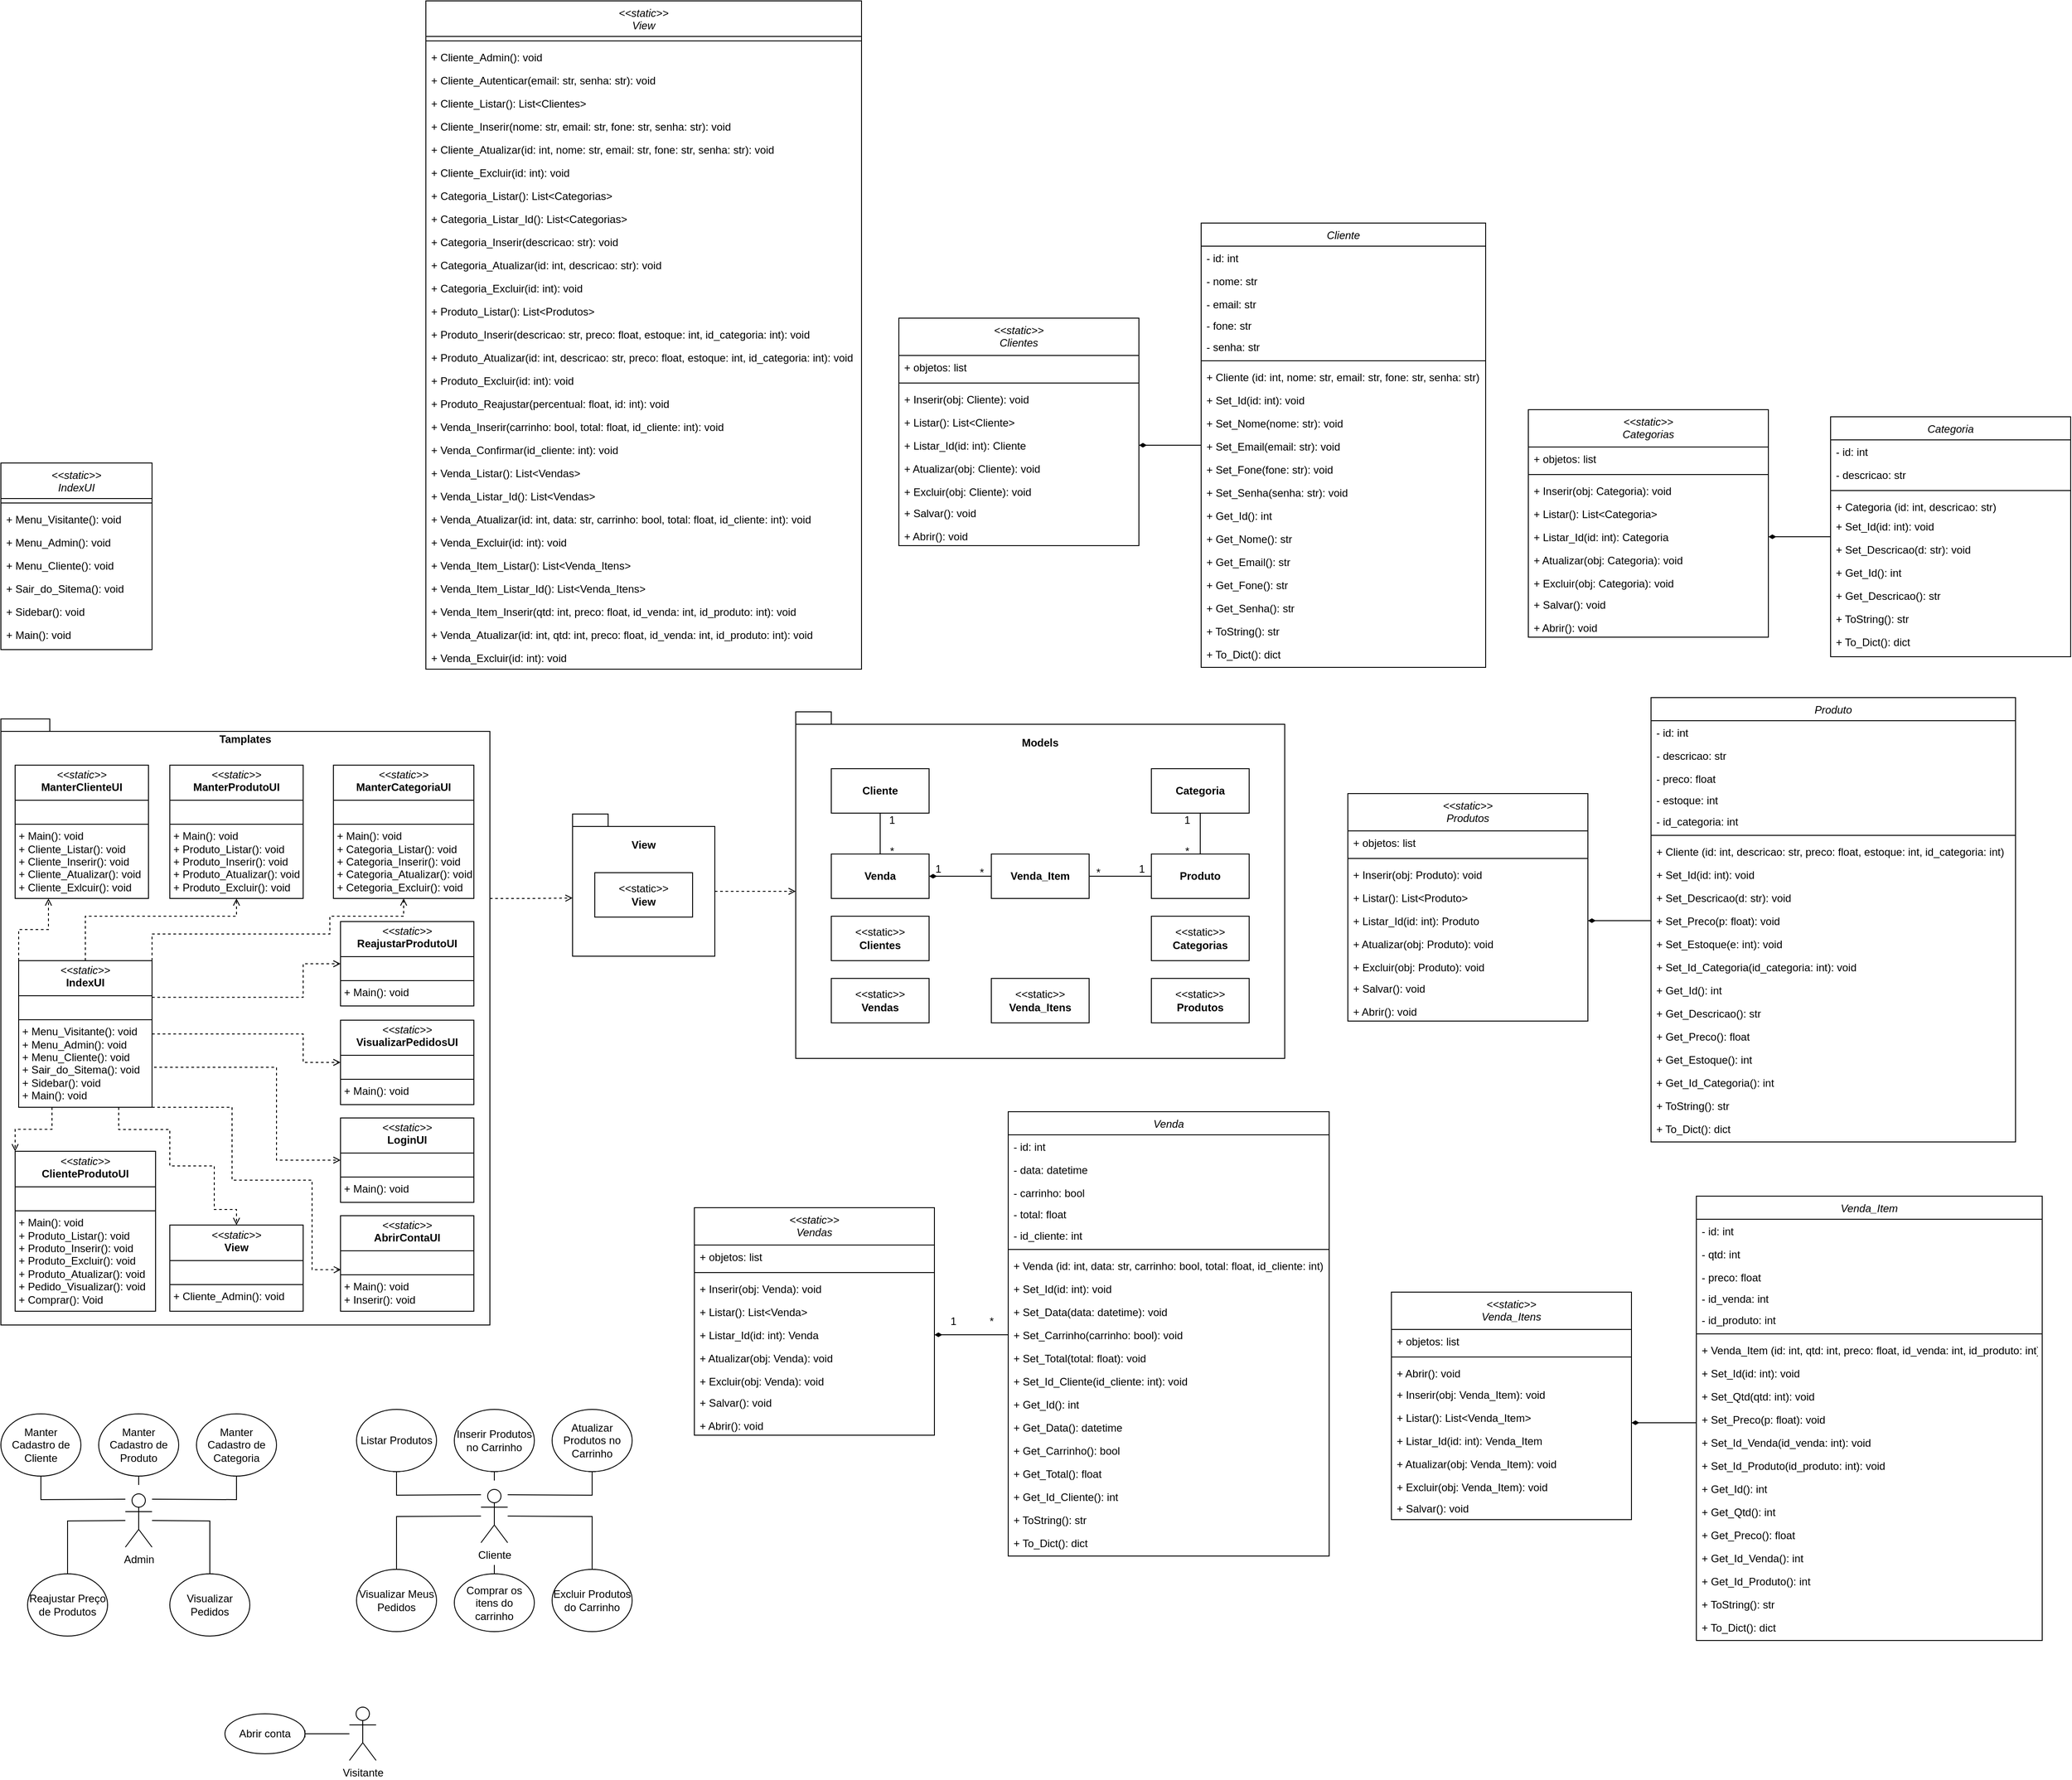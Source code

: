 <mxfile version="26.0.10">
  <diagram name="Página-1" id="3cEowCFVHvOc9PCuCaK-">
    <mxGraphModel dx="6563" dy="2984" grid="1" gridSize="10" guides="1" tooltips="1" connect="1" arrows="1" fold="1" page="1" pageScale="1" pageWidth="827" pageHeight="1169" math="0" shadow="0">
      <root>
        <mxCell id="0" />
        <mxCell id="1" parent="0" />
        <mxCell id="3AB0t5_sJRTs1TqdBcbe-1" value="Cliente" style="swimlane;fontStyle=2;align=center;verticalAlign=top;childLayout=stackLayout;horizontal=1;startSize=26;horizontalStack=0;resizeParent=1;resizeLast=0;collapsible=1;marginBottom=0;rounded=0;shadow=0;strokeWidth=1;" vertex="1" parent="1">
          <mxGeometry x="600" y="320" width="320" height="500" as="geometry">
            <mxRectangle x="230" y="140" width="160" height="26" as="alternateBounds" />
          </mxGeometry>
        </mxCell>
        <mxCell id="3AB0t5_sJRTs1TqdBcbe-2" value="- id: int" style="text;align=left;verticalAlign=top;spacingLeft=4;spacingRight=4;overflow=hidden;rotatable=0;points=[[0,0.5],[1,0.5]];portConstraint=eastwest;" vertex="1" parent="3AB0t5_sJRTs1TqdBcbe-1">
          <mxGeometry y="26" width="320" height="26" as="geometry" />
        </mxCell>
        <mxCell id="3AB0t5_sJRTs1TqdBcbe-3" value="- nome: str" style="text;align=left;verticalAlign=top;spacingLeft=4;spacingRight=4;overflow=hidden;rotatable=0;points=[[0,0.5],[1,0.5]];portConstraint=eastwest;rounded=0;shadow=0;html=0;" vertex="1" parent="3AB0t5_sJRTs1TqdBcbe-1">
          <mxGeometry y="52" width="320" height="26" as="geometry" />
        </mxCell>
        <mxCell id="3AB0t5_sJRTs1TqdBcbe-4" value="- email: str" style="text;align=left;verticalAlign=top;spacingLeft=4;spacingRight=4;overflow=hidden;rotatable=0;points=[[0,0.5],[1,0.5]];portConstraint=eastwest;rounded=0;shadow=0;html=0;" vertex="1" parent="3AB0t5_sJRTs1TqdBcbe-1">
          <mxGeometry y="78" width="320" height="24" as="geometry" />
        </mxCell>
        <mxCell id="3AB0t5_sJRTs1TqdBcbe-5" value="- fone: str" style="text;align=left;verticalAlign=top;spacingLeft=4;spacingRight=4;overflow=hidden;rotatable=0;points=[[0,0.5],[1,0.5]];portConstraint=eastwest;rounded=0;shadow=0;html=0;" vertex="1" parent="3AB0t5_sJRTs1TqdBcbe-1">
          <mxGeometry y="102" width="320" height="24" as="geometry" />
        </mxCell>
        <mxCell id="3AB0t5_sJRTs1TqdBcbe-6" value="- senha: str" style="text;align=left;verticalAlign=top;spacingLeft=4;spacingRight=4;overflow=hidden;rotatable=0;points=[[0,0.5],[1,0.5]];portConstraint=eastwest;rounded=0;shadow=0;html=0;" vertex="1" parent="3AB0t5_sJRTs1TqdBcbe-1">
          <mxGeometry y="126" width="320" height="24" as="geometry" />
        </mxCell>
        <mxCell id="3AB0t5_sJRTs1TqdBcbe-7" value="" style="line;html=1;strokeWidth=1;align=left;verticalAlign=middle;spacingTop=-1;spacingLeft=3;spacingRight=3;rotatable=0;labelPosition=right;points=[];portConstraint=eastwest;" vertex="1" parent="3AB0t5_sJRTs1TqdBcbe-1">
          <mxGeometry y="150" width="320" height="10" as="geometry" />
        </mxCell>
        <mxCell id="3AB0t5_sJRTs1TqdBcbe-8" value="+ Cliente (id: int, nome: str, email: str, fone: str, senha: str)" style="text;align=left;verticalAlign=top;spacingLeft=4;spacingRight=4;overflow=hidden;rotatable=0;points=[[0,0.5],[1,0.5]];portConstraint=eastwest;" vertex="1" parent="3AB0t5_sJRTs1TqdBcbe-1">
          <mxGeometry y="160" width="320" height="26" as="geometry" />
        </mxCell>
        <mxCell id="3AB0t5_sJRTs1TqdBcbe-9" value="+ Set_Id(id: int): void" style="text;align=left;verticalAlign=top;spacingLeft=4;spacingRight=4;overflow=hidden;rotatable=0;points=[[0,0.5],[1,0.5]];portConstraint=eastwest;" vertex="1" parent="3AB0t5_sJRTs1TqdBcbe-1">
          <mxGeometry y="186" width="320" height="26" as="geometry" />
        </mxCell>
        <mxCell id="3AB0t5_sJRTs1TqdBcbe-10" value="+ Set_Nome(nome: str): void" style="text;align=left;verticalAlign=top;spacingLeft=4;spacingRight=4;overflow=hidden;rotatable=0;points=[[0,0.5],[1,0.5]];portConstraint=eastwest;" vertex="1" parent="3AB0t5_sJRTs1TqdBcbe-1">
          <mxGeometry y="212" width="320" height="26" as="geometry" />
        </mxCell>
        <mxCell id="3AB0t5_sJRTs1TqdBcbe-11" value="+ Set_Email(email: str): void" style="text;align=left;verticalAlign=top;spacingLeft=4;spacingRight=4;overflow=hidden;rotatable=0;points=[[0,0.5],[1,0.5]];portConstraint=eastwest;" vertex="1" parent="3AB0t5_sJRTs1TqdBcbe-1">
          <mxGeometry y="238" width="320" height="26" as="geometry" />
        </mxCell>
        <mxCell id="3AB0t5_sJRTs1TqdBcbe-12" value="+ Set_Fone(fone: str): void" style="text;align=left;verticalAlign=top;spacingLeft=4;spacingRight=4;overflow=hidden;rotatable=0;points=[[0,0.5],[1,0.5]];portConstraint=eastwest;" vertex="1" parent="3AB0t5_sJRTs1TqdBcbe-1">
          <mxGeometry y="264" width="320" height="26" as="geometry" />
        </mxCell>
        <mxCell id="3AB0t5_sJRTs1TqdBcbe-13" value="+ Set_Senha(senha: str): void" style="text;align=left;verticalAlign=top;spacingLeft=4;spacingRight=4;overflow=hidden;rotatable=0;points=[[0,0.5],[1,0.5]];portConstraint=eastwest;" vertex="1" parent="3AB0t5_sJRTs1TqdBcbe-1">
          <mxGeometry y="290" width="320" height="26" as="geometry" />
        </mxCell>
        <mxCell id="3AB0t5_sJRTs1TqdBcbe-14" value="+ Get_Id(): int" style="text;align=left;verticalAlign=top;spacingLeft=4;spacingRight=4;overflow=hidden;rotatable=0;points=[[0,0.5],[1,0.5]];portConstraint=eastwest;" vertex="1" parent="3AB0t5_sJRTs1TqdBcbe-1">
          <mxGeometry y="316" width="320" height="26" as="geometry" />
        </mxCell>
        <mxCell id="3AB0t5_sJRTs1TqdBcbe-15" value="+ Get_Nome(): str" style="text;align=left;verticalAlign=top;spacingLeft=4;spacingRight=4;overflow=hidden;rotatable=0;points=[[0,0.5],[1,0.5]];portConstraint=eastwest;" vertex="1" parent="3AB0t5_sJRTs1TqdBcbe-1">
          <mxGeometry y="342" width="320" height="26" as="geometry" />
        </mxCell>
        <mxCell id="3AB0t5_sJRTs1TqdBcbe-16" value="+ Get_Email(): str" style="text;align=left;verticalAlign=top;spacingLeft=4;spacingRight=4;overflow=hidden;rotatable=0;points=[[0,0.5],[1,0.5]];portConstraint=eastwest;" vertex="1" parent="3AB0t5_sJRTs1TqdBcbe-1">
          <mxGeometry y="368" width="320" height="26" as="geometry" />
        </mxCell>
        <mxCell id="3AB0t5_sJRTs1TqdBcbe-17" value="+ Get_Fone(): str" style="text;align=left;verticalAlign=top;spacingLeft=4;spacingRight=4;overflow=hidden;rotatable=0;points=[[0,0.5],[1,0.5]];portConstraint=eastwest;" vertex="1" parent="3AB0t5_sJRTs1TqdBcbe-1">
          <mxGeometry y="394" width="320" height="26" as="geometry" />
        </mxCell>
        <mxCell id="3AB0t5_sJRTs1TqdBcbe-18" value="+ Get_Senha(): str" style="text;align=left;verticalAlign=top;spacingLeft=4;spacingRight=4;overflow=hidden;rotatable=0;points=[[0,0.5],[1,0.5]];portConstraint=eastwest;" vertex="1" parent="3AB0t5_sJRTs1TqdBcbe-1">
          <mxGeometry y="420" width="320" height="26" as="geometry" />
        </mxCell>
        <mxCell id="3AB0t5_sJRTs1TqdBcbe-19" value="+ ToString(): str" style="text;align=left;verticalAlign=top;spacingLeft=4;spacingRight=4;overflow=hidden;rotatable=0;points=[[0,0.5],[1,0.5]];portConstraint=eastwest;" vertex="1" parent="3AB0t5_sJRTs1TqdBcbe-1">
          <mxGeometry y="446" width="320" height="26" as="geometry" />
        </mxCell>
        <mxCell id="3AB0t5_sJRTs1TqdBcbe-20" value="+ To_Dict(): dict" style="text;align=left;verticalAlign=top;spacingLeft=4;spacingRight=4;overflow=hidden;rotatable=0;points=[[0,0.5],[1,0.5]];portConstraint=eastwest;" vertex="1" parent="3AB0t5_sJRTs1TqdBcbe-1">
          <mxGeometry y="472" width="320" height="26" as="geometry" />
        </mxCell>
        <mxCell id="3AB0t5_sJRTs1TqdBcbe-21" value="&lt;&lt;static&gt;&gt;&#xa;Clientes" style="swimlane;fontStyle=2;align=center;verticalAlign=top;childLayout=stackLayout;horizontal=1;startSize=42;horizontalStack=0;resizeParent=1;resizeLast=0;collapsible=1;marginBottom=0;rounded=0;shadow=0;strokeWidth=1;" vertex="1" parent="1">
          <mxGeometry x="260" y="427" width="270" height="256" as="geometry">
            <mxRectangle x="230" y="140" width="160" height="26" as="alternateBounds" />
          </mxGeometry>
        </mxCell>
        <mxCell id="3AB0t5_sJRTs1TqdBcbe-22" value="+ objetos: list" style="text;align=left;verticalAlign=top;spacingLeft=4;spacingRight=4;overflow=hidden;rotatable=0;points=[[0,0.5],[1,0.5]];portConstraint=eastwest;" vertex="1" parent="3AB0t5_sJRTs1TqdBcbe-21">
          <mxGeometry y="42" width="270" height="26" as="geometry" />
        </mxCell>
        <mxCell id="3AB0t5_sJRTs1TqdBcbe-23" value="" style="line;html=1;strokeWidth=1;align=left;verticalAlign=middle;spacingTop=-1;spacingLeft=3;spacingRight=3;rotatable=0;labelPosition=right;points=[];portConstraint=eastwest;" vertex="1" parent="3AB0t5_sJRTs1TqdBcbe-21">
          <mxGeometry y="68" width="270" height="10" as="geometry" />
        </mxCell>
        <mxCell id="3AB0t5_sJRTs1TqdBcbe-24" value="+ Inserir(obj: Cliente): void" style="text;align=left;verticalAlign=top;spacingLeft=4;spacingRight=4;overflow=hidden;rotatable=0;points=[[0,0.5],[1,0.5]];portConstraint=eastwest;" vertex="1" parent="3AB0t5_sJRTs1TqdBcbe-21">
          <mxGeometry y="78" width="270" height="26" as="geometry" />
        </mxCell>
        <mxCell id="3AB0t5_sJRTs1TqdBcbe-25" value="+ Listar(): List&lt;Cliente&gt;" style="text;align=left;verticalAlign=top;spacingLeft=4;spacingRight=4;overflow=hidden;rotatable=0;points=[[0,0.5],[1,0.5]];portConstraint=eastwest;" vertex="1" parent="3AB0t5_sJRTs1TqdBcbe-21">
          <mxGeometry y="104" width="270" height="26" as="geometry" />
        </mxCell>
        <mxCell id="3AB0t5_sJRTs1TqdBcbe-26" value="+ Listar_Id(id: int): Cliente " style="text;align=left;verticalAlign=top;spacingLeft=4;spacingRight=4;overflow=hidden;rotatable=0;points=[[0,0.5],[1,0.5]];portConstraint=eastwest;" vertex="1" parent="3AB0t5_sJRTs1TqdBcbe-21">
          <mxGeometry y="130" width="270" height="26" as="geometry" />
        </mxCell>
        <mxCell id="3AB0t5_sJRTs1TqdBcbe-27" value="+ Atualizar(obj: Cliente): void" style="text;align=left;verticalAlign=top;spacingLeft=4;spacingRight=4;overflow=hidden;rotatable=0;points=[[0,0.5],[1,0.5]];portConstraint=eastwest;" vertex="1" parent="3AB0t5_sJRTs1TqdBcbe-21">
          <mxGeometry y="156" width="270" height="26" as="geometry" />
        </mxCell>
        <mxCell id="3AB0t5_sJRTs1TqdBcbe-28" value="+ Excluir(obj: Cliente): void" style="text;align=left;verticalAlign=top;spacingLeft=4;spacingRight=4;overflow=hidden;rotatable=0;points=[[0,0.5],[1,0.5]];portConstraint=eastwest;" vertex="1" parent="3AB0t5_sJRTs1TqdBcbe-21">
          <mxGeometry y="182" width="270" height="24" as="geometry" />
        </mxCell>
        <mxCell id="3AB0t5_sJRTs1TqdBcbe-29" value="+ Salvar(): void" style="text;align=left;verticalAlign=top;spacingLeft=4;spacingRight=4;overflow=hidden;rotatable=0;points=[[0,0.5],[1,0.5]];portConstraint=eastwest;" vertex="1" parent="3AB0t5_sJRTs1TqdBcbe-21">
          <mxGeometry y="206" width="270" height="26" as="geometry" />
        </mxCell>
        <mxCell id="3AB0t5_sJRTs1TqdBcbe-30" value="+ Abrir(): void" style="text;align=left;verticalAlign=top;spacingLeft=4;spacingRight=4;overflow=hidden;rotatable=0;points=[[0,0.5],[1,0.5]];portConstraint=eastwest;" vertex="1" parent="3AB0t5_sJRTs1TqdBcbe-21">
          <mxGeometry y="232" width="270" height="24" as="geometry" />
        </mxCell>
        <mxCell id="3AB0t5_sJRTs1TqdBcbe-31" style="edgeStyle=orthogonalEdgeStyle;rounded=0;orthogonalLoop=1;jettySize=auto;html=1;exitX=0;exitY=0.5;exitDx=0;exitDy=0;entryX=1;entryY=0.5;entryDx=0;entryDy=0;endArrow=diamondThin;endFill=1;" edge="1" parent="1" source="3AB0t5_sJRTs1TqdBcbe-1" target="3AB0t5_sJRTs1TqdBcbe-26">
          <mxGeometry relative="1" as="geometry" />
        </mxCell>
        <mxCell id="3AB0t5_sJRTs1TqdBcbe-32" value="Categoria" style="swimlane;fontStyle=2;align=center;verticalAlign=top;childLayout=stackLayout;horizontal=1;startSize=26;horizontalStack=0;resizeParent=1;resizeLast=0;collapsible=1;marginBottom=0;rounded=0;shadow=0;strokeWidth=1;" vertex="1" parent="1">
          <mxGeometry x="1308" y="538" width="270" height="270" as="geometry">
            <mxRectangle x="230" y="140" width="160" height="26" as="alternateBounds" />
          </mxGeometry>
        </mxCell>
        <mxCell id="3AB0t5_sJRTs1TqdBcbe-33" value="- id: int" style="text;align=left;verticalAlign=top;spacingLeft=4;spacingRight=4;overflow=hidden;rotatable=0;points=[[0,0.5],[1,0.5]];portConstraint=eastwest;" vertex="1" parent="3AB0t5_sJRTs1TqdBcbe-32">
          <mxGeometry y="26" width="270" height="26" as="geometry" />
        </mxCell>
        <mxCell id="3AB0t5_sJRTs1TqdBcbe-34" value="- descricao: str" style="text;align=left;verticalAlign=top;spacingLeft=4;spacingRight=4;overflow=hidden;rotatable=0;points=[[0,0.5],[1,0.5]];portConstraint=eastwest;rounded=0;shadow=0;html=0;" vertex="1" parent="3AB0t5_sJRTs1TqdBcbe-32">
          <mxGeometry y="52" width="270" height="26" as="geometry" />
        </mxCell>
        <mxCell id="3AB0t5_sJRTs1TqdBcbe-35" value="" style="line;html=1;strokeWidth=1;align=left;verticalAlign=middle;spacingTop=-1;spacingLeft=3;spacingRight=3;rotatable=0;labelPosition=right;points=[];portConstraint=eastwest;" vertex="1" parent="3AB0t5_sJRTs1TqdBcbe-32">
          <mxGeometry y="78" width="270" height="10" as="geometry" />
        </mxCell>
        <mxCell id="3AB0t5_sJRTs1TqdBcbe-36" value="+ Categoria (id: int, descricao: str)" style="text;align=left;verticalAlign=top;spacingLeft=4;spacingRight=4;overflow=hidden;rotatable=0;points=[[0,0.5],[1,0.5]];portConstraint=eastwest;" vertex="1" parent="3AB0t5_sJRTs1TqdBcbe-32">
          <mxGeometry y="88" width="270" height="22" as="geometry" />
        </mxCell>
        <mxCell id="3AB0t5_sJRTs1TqdBcbe-37" value="+ Set_Id(id: int): void" style="text;align=left;verticalAlign=top;spacingLeft=4;spacingRight=4;overflow=hidden;rotatable=0;points=[[0,0.5],[1,0.5]];portConstraint=eastwest;" vertex="1" parent="3AB0t5_sJRTs1TqdBcbe-32">
          <mxGeometry y="110" width="270" height="26" as="geometry" />
        </mxCell>
        <mxCell id="3AB0t5_sJRTs1TqdBcbe-38" value="+ Set_Descricao(d: str): void" style="text;align=left;verticalAlign=top;spacingLeft=4;spacingRight=4;overflow=hidden;rotatable=0;points=[[0,0.5],[1,0.5]];portConstraint=eastwest;" vertex="1" parent="3AB0t5_sJRTs1TqdBcbe-32">
          <mxGeometry y="136" width="270" height="26" as="geometry" />
        </mxCell>
        <mxCell id="3AB0t5_sJRTs1TqdBcbe-39" value="+ Get_Id(): int" style="text;align=left;verticalAlign=top;spacingLeft=4;spacingRight=4;overflow=hidden;rotatable=0;points=[[0,0.5],[1,0.5]];portConstraint=eastwest;" vertex="1" parent="3AB0t5_sJRTs1TqdBcbe-32">
          <mxGeometry y="162" width="270" height="26" as="geometry" />
        </mxCell>
        <mxCell id="3AB0t5_sJRTs1TqdBcbe-40" value="+ Get_Descricao(): str" style="text;align=left;verticalAlign=top;spacingLeft=4;spacingRight=4;overflow=hidden;rotatable=0;points=[[0,0.5],[1,0.5]];portConstraint=eastwest;" vertex="1" parent="3AB0t5_sJRTs1TqdBcbe-32">
          <mxGeometry y="188" width="270" height="26" as="geometry" />
        </mxCell>
        <mxCell id="3AB0t5_sJRTs1TqdBcbe-41" value="+ ToString(): str" style="text;align=left;verticalAlign=top;spacingLeft=4;spacingRight=4;overflow=hidden;rotatable=0;points=[[0,0.5],[1,0.5]];portConstraint=eastwest;" vertex="1" parent="3AB0t5_sJRTs1TqdBcbe-32">
          <mxGeometry y="214" width="270" height="26" as="geometry" />
        </mxCell>
        <mxCell id="3AB0t5_sJRTs1TqdBcbe-42" value="+ To_Dict(): dict" style="text;align=left;verticalAlign=top;spacingLeft=4;spacingRight=4;overflow=hidden;rotatable=0;points=[[0,0.5],[1,0.5]];portConstraint=eastwest;" vertex="1" parent="3AB0t5_sJRTs1TqdBcbe-32">
          <mxGeometry y="240" width="270" height="26" as="geometry" />
        </mxCell>
        <mxCell id="3AB0t5_sJRTs1TqdBcbe-43" value="&lt;&lt;static&gt;&gt;&#xa;Categorias" style="swimlane;fontStyle=2;align=center;verticalAlign=top;childLayout=stackLayout;horizontal=1;startSize=42;horizontalStack=0;resizeParent=1;resizeLast=0;collapsible=1;marginBottom=0;rounded=0;shadow=0;strokeWidth=1;" vertex="1" parent="1">
          <mxGeometry x="968" y="530" width="270" height="256" as="geometry">
            <mxRectangle x="230" y="140" width="160" height="26" as="alternateBounds" />
          </mxGeometry>
        </mxCell>
        <mxCell id="3AB0t5_sJRTs1TqdBcbe-44" value="+ objetos: list" style="text;align=left;verticalAlign=top;spacingLeft=4;spacingRight=4;overflow=hidden;rotatable=0;points=[[0,0.5],[1,0.5]];portConstraint=eastwest;" vertex="1" parent="3AB0t5_sJRTs1TqdBcbe-43">
          <mxGeometry y="42" width="270" height="26" as="geometry" />
        </mxCell>
        <mxCell id="3AB0t5_sJRTs1TqdBcbe-45" value="" style="line;html=1;strokeWidth=1;align=left;verticalAlign=middle;spacingTop=-1;spacingLeft=3;spacingRight=3;rotatable=0;labelPosition=right;points=[];portConstraint=eastwest;" vertex="1" parent="3AB0t5_sJRTs1TqdBcbe-43">
          <mxGeometry y="68" width="270" height="10" as="geometry" />
        </mxCell>
        <mxCell id="3AB0t5_sJRTs1TqdBcbe-46" value="+ Inserir(obj: Categoria): void" style="text;align=left;verticalAlign=top;spacingLeft=4;spacingRight=4;overflow=hidden;rotatable=0;points=[[0,0.5],[1,0.5]];portConstraint=eastwest;" vertex="1" parent="3AB0t5_sJRTs1TqdBcbe-43">
          <mxGeometry y="78" width="270" height="26" as="geometry" />
        </mxCell>
        <mxCell id="3AB0t5_sJRTs1TqdBcbe-47" value="+ Listar(): List&lt;Categoria&gt;" style="text;align=left;verticalAlign=top;spacingLeft=4;spacingRight=4;overflow=hidden;rotatable=0;points=[[0,0.5],[1,0.5]];portConstraint=eastwest;" vertex="1" parent="3AB0t5_sJRTs1TqdBcbe-43">
          <mxGeometry y="104" width="270" height="26" as="geometry" />
        </mxCell>
        <mxCell id="3AB0t5_sJRTs1TqdBcbe-48" value="+ Listar_Id(id: int): Categoria" style="text;align=left;verticalAlign=top;spacingLeft=4;spacingRight=4;overflow=hidden;rotatable=0;points=[[0,0.5],[1,0.5]];portConstraint=eastwest;" vertex="1" parent="3AB0t5_sJRTs1TqdBcbe-43">
          <mxGeometry y="130" width="270" height="26" as="geometry" />
        </mxCell>
        <mxCell id="3AB0t5_sJRTs1TqdBcbe-49" value="+ Atualizar(obj: Categoria): void" style="text;align=left;verticalAlign=top;spacingLeft=4;spacingRight=4;overflow=hidden;rotatable=0;points=[[0,0.5],[1,0.5]];portConstraint=eastwest;" vertex="1" parent="3AB0t5_sJRTs1TqdBcbe-43">
          <mxGeometry y="156" width="270" height="26" as="geometry" />
        </mxCell>
        <mxCell id="3AB0t5_sJRTs1TqdBcbe-50" value="+ Excluir(obj: Categoria): void" style="text;align=left;verticalAlign=top;spacingLeft=4;spacingRight=4;overflow=hidden;rotatable=0;points=[[0,0.5],[1,0.5]];portConstraint=eastwest;" vertex="1" parent="3AB0t5_sJRTs1TqdBcbe-43">
          <mxGeometry y="182" width="270" height="24" as="geometry" />
        </mxCell>
        <mxCell id="3AB0t5_sJRTs1TqdBcbe-51" value="+ Salvar(): void" style="text;align=left;verticalAlign=top;spacingLeft=4;spacingRight=4;overflow=hidden;rotatable=0;points=[[0,0.5],[1,0.5]];portConstraint=eastwest;" vertex="1" parent="3AB0t5_sJRTs1TqdBcbe-43">
          <mxGeometry y="206" width="270" height="26" as="geometry" />
        </mxCell>
        <mxCell id="3AB0t5_sJRTs1TqdBcbe-52" value="+ Abrir(): void" style="text;align=left;verticalAlign=top;spacingLeft=4;spacingRight=4;overflow=hidden;rotatable=0;points=[[0,0.5],[1,0.5]];portConstraint=eastwest;" vertex="1" parent="3AB0t5_sJRTs1TqdBcbe-43">
          <mxGeometry y="232" width="270" height="24" as="geometry" />
        </mxCell>
        <mxCell id="3AB0t5_sJRTs1TqdBcbe-53" style="edgeStyle=orthogonalEdgeStyle;rounded=0;orthogonalLoop=1;jettySize=auto;html=1;exitX=0;exitY=0.5;exitDx=0;exitDy=0;entryX=1;entryY=0.5;entryDx=0;entryDy=0;endArrow=diamondThin;endFill=1;" edge="1" parent="1" source="3AB0t5_sJRTs1TqdBcbe-32" target="3AB0t5_sJRTs1TqdBcbe-48">
          <mxGeometry relative="1" as="geometry" />
        </mxCell>
        <mxCell id="3AB0t5_sJRTs1TqdBcbe-54" value="Produto" style="swimlane;fontStyle=2;align=center;verticalAlign=top;childLayout=stackLayout;horizontal=1;startSize=26;horizontalStack=0;resizeParent=1;resizeLast=0;collapsible=1;marginBottom=0;rounded=0;shadow=0;strokeWidth=1;" vertex="1" parent="1">
          <mxGeometry x="1106" y="854" width="410" height="500" as="geometry">
            <mxRectangle x="230" y="140" width="160" height="26" as="alternateBounds" />
          </mxGeometry>
        </mxCell>
        <mxCell id="3AB0t5_sJRTs1TqdBcbe-55" value="- id: int" style="text;align=left;verticalAlign=top;spacingLeft=4;spacingRight=4;overflow=hidden;rotatable=0;points=[[0,0.5],[1,0.5]];portConstraint=eastwest;" vertex="1" parent="3AB0t5_sJRTs1TqdBcbe-54">
          <mxGeometry y="26" width="410" height="26" as="geometry" />
        </mxCell>
        <mxCell id="3AB0t5_sJRTs1TqdBcbe-56" value="- descricao: str" style="text;align=left;verticalAlign=top;spacingLeft=4;spacingRight=4;overflow=hidden;rotatable=0;points=[[0,0.5],[1,0.5]];portConstraint=eastwest;rounded=0;shadow=0;html=0;" vertex="1" parent="3AB0t5_sJRTs1TqdBcbe-54">
          <mxGeometry y="52" width="410" height="26" as="geometry" />
        </mxCell>
        <mxCell id="3AB0t5_sJRTs1TqdBcbe-57" value="- preco: float" style="text;align=left;verticalAlign=top;spacingLeft=4;spacingRight=4;overflow=hidden;rotatable=0;points=[[0,0.5],[1,0.5]];portConstraint=eastwest;rounded=0;shadow=0;html=0;" vertex="1" parent="3AB0t5_sJRTs1TqdBcbe-54">
          <mxGeometry y="78" width="410" height="24" as="geometry" />
        </mxCell>
        <mxCell id="3AB0t5_sJRTs1TqdBcbe-58" value="- estoque: int" style="text;align=left;verticalAlign=top;spacingLeft=4;spacingRight=4;overflow=hidden;rotatable=0;points=[[0,0.5],[1,0.5]];portConstraint=eastwest;rounded=0;shadow=0;html=0;" vertex="1" parent="3AB0t5_sJRTs1TqdBcbe-54">
          <mxGeometry y="102" width="410" height="24" as="geometry" />
        </mxCell>
        <mxCell id="3AB0t5_sJRTs1TqdBcbe-59" value="- id_categoria: int" style="text;align=left;verticalAlign=top;spacingLeft=4;spacingRight=4;overflow=hidden;rotatable=0;points=[[0,0.5],[1,0.5]];portConstraint=eastwest;rounded=0;shadow=0;html=0;" vertex="1" parent="3AB0t5_sJRTs1TqdBcbe-54">
          <mxGeometry y="126" width="410" height="24" as="geometry" />
        </mxCell>
        <mxCell id="3AB0t5_sJRTs1TqdBcbe-60" value="" style="line;html=1;strokeWidth=1;align=left;verticalAlign=middle;spacingTop=-1;spacingLeft=3;spacingRight=3;rotatable=0;labelPosition=right;points=[];portConstraint=eastwest;" vertex="1" parent="3AB0t5_sJRTs1TqdBcbe-54">
          <mxGeometry y="150" width="410" height="10" as="geometry" />
        </mxCell>
        <mxCell id="3AB0t5_sJRTs1TqdBcbe-61" value="+ Cliente (id: int, descricao: str, preco: float, estoque: int, id_categoria: int)" style="text;align=left;verticalAlign=top;spacingLeft=4;spacingRight=4;overflow=hidden;rotatable=0;points=[[0,0.5],[1,0.5]];portConstraint=eastwest;" vertex="1" parent="3AB0t5_sJRTs1TqdBcbe-54">
          <mxGeometry y="160" width="410" height="26" as="geometry" />
        </mxCell>
        <mxCell id="3AB0t5_sJRTs1TqdBcbe-62" value="+ Set_Id(id: int): void" style="text;align=left;verticalAlign=top;spacingLeft=4;spacingRight=4;overflow=hidden;rotatable=0;points=[[0,0.5],[1,0.5]];portConstraint=eastwest;" vertex="1" parent="3AB0t5_sJRTs1TqdBcbe-54">
          <mxGeometry y="186" width="410" height="26" as="geometry" />
        </mxCell>
        <mxCell id="3AB0t5_sJRTs1TqdBcbe-63" value="+ Set_Descricao(d: str): void" style="text;align=left;verticalAlign=top;spacingLeft=4;spacingRight=4;overflow=hidden;rotatable=0;points=[[0,0.5],[1,0.5]];portConstraint=eastwest;" vertex="1" parent="3AB0t5_sJRTs1TqdBcbe-54">
          <mxGeometry y="212" width="410" height="26" as="geometry" />
        </mxCell>
        <mxCell id="3AB0t5_sJRTs1TqdBcbe-64" value="+ Set_Preco(p: float): void" style="text;align=left;verticalAlign=top;spacingLeft=4;spacingRight=4;overflow=hidden;rotatable=0;points=[[0,0.5],[1,0.5]];portConstraint=eastwest;" vertex="1" parent="3AB0t5_sJRTs1TqdBcbe-54">
          <mxGeometry y="238" width="410" height="26" as="geometry" />
        </mxCell>
        <mxCell id="3AB0t5_sJRTs1TqdBcbe-65" value="+ Set_Estoque(e: int): void" style="text;align=left;verticalAlign=top;spacingLeft=4;spacingRight=4;overflow=hidden;rotatable=0;points=[[0,0.5],[1,0.5]];portConstraint=eastwest;" vertex="1" parent="3AB0t5_sJRTs1TqdBcbe-54">
          <mxGeometry y="264" width="410" height="26" as="geometry" />
        </mxCell>
        <mxCell id="3AB0t5_sJRTs1TqdBcbe-66" value="+ Set_Id_Categoria(id_categoria: int): void" style="text;align=left;verticalAlign=top;spacingLeft=4;spacingRight=4;overflow=hidden;rotatable=0;points=[[0,0.5],[1,0.5]];portConstraint=eastwest;" vertex="1" parent="3AB0t5_sJRTs1TqdBcbe-54">
          <mxGeometry y="290" width="410" height="26" as="geometry" />
        </mxCell>
        <mxCell id="3AB0t5_sJRTs1TqdBcbe-67" value="+ Get_Id(): int" style="text;align=left;verticalAlign=top;spacingLeft=4;spacingRight=4;overflow=hidden;rotatable=0;points=[[0,0.5],[1,0.5]];portConstraint=eastwest;" vertex="1" parent="3AB0t5_sJRTs1TqdBcbe-54">
          <mxGeometry y="316" width="410" height="26" as="geometry" />
        </mxCell>
        <mxCell id="3AB0t5_sJRTs1TqdBcbe-68" value="+ Get_Descricao(): str" style="text;align=left;verticalAlign=top;spacingLeft=4;spacingRight=4;overflow=hidden;rotatable=0;points=[[0,0.5],[1,0.5]];portConstraint=eastwest;" vertex="1" parent="3AB0t5_sJRTs1TqdBcbe-54">
          <mxGeometry y="342" width="410" height="26" as="geometry" />
        </mxCell>
        <mxCell id="3AB0t5_sJRTs1TqdBcbe-69" value="+ Get_Preco(): float" style="text;align=left;verticalAlign=top;spacingLeft=4;spacingRight=4;overflow=hidden;rotatable=0;points=[[0,0.5],[1,0.5]];portConstraint=eastwest;" vertex="1" parent="3AB0t5_sJRTs1TqdBcbe-54">
          <mxGeometry y="368" width="410" height="26" as="geometry" />
        </mxCell>
        <mxCell id="3AB0t5_sJRTs1TqdBcbe-70" value="+ Get_Estoque(): int" style="text;align=left;verticalAlign=top;spacingLeft=4;spacingRight=4;overflow=hidden;rotatable=0;points=[[0,0.5],[1,0.5]];portConstraint=eastwest;" vertex="1" parent="3AB0t5_sJRTs1TqdBcbe-54">
          <mxGeometry y="394" width="410" height="26" as="geometry" />
        </mxCell>
        <mxCell id="3AB0t5_sJRTs1TqdBcbe-71" value="+ Get_Id_Categoria(): int" style="text;align=left;verticalAlign=top;spacingLeft=4;spacingRight=4;overflow=hidden;rotatable=0;points=[[0,0.5],[1,0.5]];portConstraint=eastwest;" vertex="1" parent="3AB0t5_sJRTs1TqdBcbe-54">
          <mxGeometry y="420" width="410" height="26" as="geometry" />
        </mxCell>
        <mxCell id="3AB0t5_sJRTs1TqdBcbe-72" value="+ ToString(): str" style="text;align=left;verticalAlign=top;spacingLeft=4;spacingRight=4;overflow=hidden;rotatable=0;points=[[0,0.5],[1,0.5]];portConstraint=eastwest;" vertex="1" parent="3AB0t5_sJRTs1TqdBcbe-54">
          <mxGeometry y="446" width="410" height="26" as="geometry" />
        </mxCell>
        <mxCell id="3AB0t5_sJRTs1TqdBcbe-73" value="+ To_Dict(): dict" style="text;align=left;verticalAlign=top;spacingLeft=4;spacingRight=4;overflow=hidden;rotatable=0;points=[[0,0.5],[1,0.5]];portConstraint=eastwest;" vertex="1" parent="3AB0t5_sJRTs1TqdBcbe-54">
          <mxGeometry y="472" width="410" height="26" as="geometry" />
        </mxCell>
        <mxCell id="3AB0t5_sJRTs1TqdBcbe-74" value="&lt;&lt;static&gt;&gt;&#xa;Produtos" style="swimlane;fontStyle=2;align=center;verticalAlign=top;childLayout=stackLayout;horizontal=1;startSize=42;horizontalStack=0;resizeParent=1;resizeLast=0;collapsible=1;marginBottom=0;rounded=0;shadow=0;strokeWidth=1;" vertex="1" parent="1">
          <mxGeometry x="765" y="962" width="270" height="256" as="geometry">
            <mxRectangle x="230" y="140" width="160" height="26" as="alternateBounds" />
          </mxGeometry>
        </mxCell>
        <mxCell id="3AB0t5_sJRTs1TqdBcbe-75" value="+ objetos: list" style="text;align=left;verticalAlign=top;spacingLeft=4;spacingRight=4;overflow=hidden;rotatable=0;points=[[0,0.5],[1,0.5]];portConstraint=eastwest;" vertex="1" parent="3AB0t5_sJRTs1TqdBcbe-74">
          <mxGeometry y="42" width="270" height="26" as="geometry" />
        </mxCell>
        <mxCell id="3AB0t5_sJRTs1TqdBcbe-76" value="" style="line;html=1;strokeWidth=1;align=left;verticalAlign=middle;spacingTop=-1;spacingLeft=3;spacingRight=3;rotatable=0;labelPosition=right;points=[];portConstraint=eastwest;" vertex="1" parent="3AB0t5_sJRTs1TqdBcbe-74">
          <mxGeometry y="68" width="270" height="10" as="geometry" />
        </mxCell>
        <mxCell id="3AB0t5_sJRTs1TqdBcbe-77" value="+ Inserir(obj: Produto): void" style="text;align=left;verticalAlign=top;spacingLeft=4;spacingRight=4;overflow=hidden;rotatable=0;points=[[0,0.5],[1,0.5]];portConstraint=eastwest;" vertex="1" parent="3AB0t5_sJRTs1TqdBcbe-74">
          <mxGeometry y="78" width="270" height="26" as="geometry" />
        </mxCell>
        <mxCell id="3AB0t5_sJRTs1TqdBcbe-78" value="+ Listar(): List&lt;Produto&gt;" style="text;align=left;verticalAlign=top;spacingLeft=4;spacingRight=4;overflow=hidden;rotatable=0;points=[[0,0.5],[1,0.5]];portConstraint=eastwest;" vertex="1" parent="3AB0t5_sJRTs1TqdBcbe-74">
          <mxGeometry y="104" width="270" height="26" as="geometry" />
        </mxCell>
        <mxCell id="3AB0t5_sJRTs1TqdBcbe-79" value="+ Listar_Id(id: int): Produto " style="text;align=left;verticalAlign=top;spacingLeft=4;spacingRight=4;overflow=hidden;rotatable=0;points=[[0,0.5],[1,0.5]];portConstraint=eastwest;" vertex="1" parent="3AB0t5_sJRTs1TqdBcbe-74">
          <mxGeometry y="130" width="270" height="26" as="geometry" />
        </mxCell>
        <mxCell id="3AB0t5_sJRTs1TqdBcbe-80" value="+ Atualizar(obj: Produto): void" style="text;align=left;verticalAlign=top;spacingLeft=4;spacingRight=4;overflow=hidden;rotatable=0;points=[[0,0.5],[1,0.5]];portConstraint=eastwest;" vertex="1" parent="3AB0t5_sJRTs1TqdBcbe-74">
          <mxGeometry y="156" width="270" height="26" as="geometry" />
        </mxCell>
        <mxCell id="3AB0t5_sJRTs1TqdBcbe-81" value="+ Excluir(obj: Produto): void" style="text;align=left;verticalAlign=top;spacingLeft=4;spacingRight=4;overflow=hidden;rotatable=0;points=[[0,0.5],[1,0.5]];portConstraint=eastwest;" vertex="1" parent="3AB0t5_sJRTs1TqdBcbe-74">
          <mxGeometry y="182" width="270" height="24" as="geometry" />
        </mxCell>
        <mxCell id="3AB0t5_sJRTs1TqdBcbe-82" value="+ Salvar(): void" style="text;align=left;verticalAlign=top;spacingLeft=4;spacingRight=4;overflow=hidden;rotatable=0;points=[[0,0.5],[1,0.5]];portConstraint=eastwest;" vertex="1" parent="3AB0t5_sJRTs1TqdBcbe-74">
          <mxGeometry y="206" width="270" height="26" as="geometry" />
        </mxCell>
        <mxCell id="3AB0t5_sJRTs1TqdBcbe-83" value="+ Abrir(): void" style="text;align=left;verticalAlign=top;spacingLeft=4;spacingRight=4;overflow=hidden;rotatable=0;points=[[0,0.5],[1,0.5]];portConstraint=eastwest;" vertex="1" parent="3AB0t5_sJRTs1TqdBcbe-74">
          <mxGeometry y="232" width="270" height="24" as="geometry" />
        </mxCell>
        <mxCell id="3AB0t5_sJRTs1TqdBcbe-84" style="edgeStyle=orthogonalEdgeStyle;rounded=0;orthogonalLoop=1;jettySize=auto;html=1;exitX=0;exitY=0.5;exitDx=0;exitDy=0;entryX=1;entryY=0.5;entryDx=0;entryDy=0;endArrow=diamondThin;endFill=1;" edge="1" parent="1" source="3AB0t5_sJRTs1TqdBcbe-64" target="3AB0t5_sJRTs1TqdBcbe-79">
          <mxGeometry relative="1" as="geometry" />
        </mxCell>
        <mxCell id="3AB0t5_sJRTs1TqdBcbe-85" value="Venda" style="swimlane;fontStyle=2;align=center;verticalAlign=top;childLayout=stackLayout;horizontal=1;startSize=26;horizontalStack=0;resizeParent=1;resizeLast=0;collapsible=1;marginBottom=0;rounded=0;shadow=0;strokeWidth=1;" vertex="1" parent="1">
          <mxGeometry x="383" y="1320" width="361" height="500" as="geometry">
            <mxRectangle x="230" y="140" width="160" height="26" as="alternateBounds" />
          </mxGeometry>
        </mxCell>
        <mxCell id="3AB0t5_sJRTs1TqdBcbe-86" value="- id: int" style="text;align=left;verticalAlign=top;spacingLeft=4;spacingRight=4;overflow=hidden;rotatable=0;points=[[0,0.5],[1,0.5]];portConstraint=eastwest;" vertex="1" parent="3AB0t5_sJRTs1TqdBcbe-85">
          <mxGeometry y="26" width="361" height="26" as="geometry" />
        </mxCell>
        <mxCell id="3AB0t5_sJRTs1TqdBcbe-87" value="- data: datetime" style="text;align=left;verticalAlign=top;spacingLeft=4;spacingRight=4;overflow=hidden;rotatable=0;points=[[0,0.5],[1,0.5]];portConstraint=eastwest;rounded=0;shadow=0;html=0;" vertex="1" parent="3AB0t5_sJRTs1TqdBcbe-85">
          <mxGeometry y="52" width="361" height="26" as="geometry" />
        </mxCell>
        <mxCell id="3AB0t5_sJRTs1TqdBcbe-88" value="- carrinho: bool" style="text;align=left;verticalAlign=top;spacingLeft=4;spacingRight=4;overflow=hidden;rotatable=0;points=[[0,0.5],[1,0.5]];portConstraint=eastwest;rounded=0;shadow=0;html=0;" vertex="1" parent="3AB0t5_sJRTs1TqdBcbe-85">
          <mxGeometry y="78" width="361" height="24" as="geometry" />
        </mxCell>
        <mxCell id="3AB0t5_sJRTs1TqdBcbe-89" value="- total: float" style="text;align=left;verticalAlign=top;spacingLeft=4;spacingRight=4;overflow=hidden;rotatable=0;points=[[0,0.5],[1,0.5]];portConstraint=eastwest;rounded=0;shadow=0;html=0;" vertex="1" parent="3AB0t5_sJRTs1TqdBcbe-85">
          <mxGeometry y="102" width="361" height="24" as="geometry" />
        </mxCell>
        <mxCell id="3AB0t5_sJRTs1TqdBcbe-90" value="- id_cliente: int" style="text;align=left;verticalAlign=top;spacingLeft=4;spacingRight=4;overflow=hidden;rotatable=0;points=[[0,0.5],[1,0.5]];portConstraint=eastwest;rounded=0;shadow=0;html=0;" vertex="1" parent="3AB0t5_sJRTs1TqdBcbe-85">
          <mxGeometry y="126" width="361" height="24" as="geometry" />
        </mxCell>
        <mxCell id="3AB0t5_sJRTs1TqdBcbe-91" value="" style="line;html=1;strokeWidth=1;align=left;verticalAlign=middle;spacingTop=-1;spacingLeft=3;spacingRight=3;rotatable=0;labelPosition=right;points=[];portConstraint=eastwest;" vertex="1" parent="3AB0t5_sJRTs1TqdBcbe-85">
          <mxGeometry y="150" width="361" height="10" as="geometry" />
        </mxCell>
        <mxCell id="3AB0t5_sJRTs1TqdBcbe-92" value="+ Venda (id: int, data: str, carrinho: bool, total: float, id_cliente: int)" style="text;align=left;verticalAlign=top;spacingLeft=4;spacingRight=4;overflow=hidden;rotatable=0;points=[[0,0.5],[1,0.5]];portConstraint=eastwest;" vertex="1" parent="3AB0t5_sJRTs1TqdBcbe-85">
          <mxGeometry y="160" width="361" height="26" as="geometry" />
        </mxCell>
        <mxCell id="3AB0t5_sJRTs1TqdBcbe-93" value="+ Set_Id(id: int): void" style="text;align=left;verticalAlign=top;spacingLeft=4;spacingRight=4;overflow=hidden;rotatable=0;points=[[0,0.5],[1,0.5]];portConstraint=eastwest;" vertex="1" parent="3AB0t5_sJRTs1TqdBcbe-85">
          <mxGeometry y="186" width="361" height="26" as="geometry" />
        </mxCell>
        <mxCell id="3AB0t5_sJRTs1TqdBcbe-94" value="+ Set_Data(data: datetime): void" style="text;align=left;verticalAlign=top;spacingLeft=4;spacingRight=4;overflow=hidden;rotatable=0;points=[[0,0.5],[1,0.5]];portConstraint=eastwest;" vertex="1" parent="3AB0t5_sJRTs1TqdBcbe-85">
          <mxGeometry y="212" width="361" height="26" as="geometry" />
        </mxCell>
        <mxCell id="3AB0t5_sJRTs1TqdBcbe-95" value="+ Set_Carrinho(carrinho: bool): void" style="text;align=left;verticalAlign=top;spacingLeft=4;spacingRight=4;overflow=hidden;rotatable=0;points=[[0,0.5],[1,0.5]];portConstraint=eastwest;" vertex="1" parent="3AB0t5_sJRTs1TqdBcbe-85">
          <mxGeometry y="238" width="361" height="26" as="geometry" />
        </mxCell>
        <mxCell id="3AB0t5_sJRTs1TqdBcbe-96" value="+ Set_Total(total: float): void" style="text;align=left;verticalAlign=top;spacingLeft=4;spacingRight=4;overflow=hidden;rotatable=0;points=[[0,0.5],[1,0.5]];portConstraint=eastwest;" vertex="1" parent="3AB0t5_sJRTs1TqdBcbe-85">
          <mxGeometry y="264" width="361" height="26" as="geometry" />
        </mxCell>
        <mxCell id="3AB0t5_sJRTs1TqdBcbe-97" value="+ Set_Id_Cliente(id_cliente: int): void" style="text;align=left;verticalAlign=top;spacingLeft=4;spacingRight=4;overflow=hidden;rotatable=0;points=[[0,0.5],[1,0.5]];portConstraint=eastwest;" vertex="1" parent="3AB0t5_sJRTs1TqdBcbe-85">
          <mxGeometry y="290" width="361" height="26" as="geometry" />
        </mxCell>
        <mxCell id="3AB0t5_sJRTs1TqdBcbe-98" value="+ Get_Id(): int" style="text;align=left;verticalAlign=top;spacingLeft=4;spacingRight=4;overflow=hidden;rotatable=0;points=[[0,0.5],[1,0.5]];portConstraint=eastwest;" vertex="1" parent="3AB0t5_sJRTs1TqdBcbe-85">
          <mxGeometry y="316" width="361" height="26" as="geometry" />
        </mxCell>
        <mxCell id="3AB0t5_sJRTs1TqdBcbe-99" value="+ Get_Data(): datetime" style="text;align=left;verticalAlign=top;spacingLeft=4;spacingRight=4;overflow=hidden;rotatable=0;points=[[0,0.5],[1,0.5]];portConstraint=eastwest;" vertex="1" parent="3AB0t5_sJRTs1TqdBcbe-85">
          <mxGeometry y="342" width="361" height="26" as="geometry" />
        </mxCell>
        <mxCell id="3AB0t5_sJRTs1TqdBcbe-100" value="+ Get_Carrinho(): bool" style="text;align=left;verticalAlign=top;spacingLeft=4;spacingRight=4;overflow=hidden;rotatable=0;points=[[0,0.5],[1,0.5]];portConstraint=eastwest;" vertex="1" parent="3AB0t5_sJRTs1TqdBcbe-85">
          <mxGeometry y="368" width="361" height="26" as="geometry" />
        </mxCell>
        <mxCell id="3AB0t5_sJRTs1TqdBcbe-101" value="+ Get_Total(): float" style="text;align=left;verticalAlign=top;spacingLeft=4;spacingRight=4;overflow=hidden;rotatable=0;points=[[0,0.5],[1,0.5]];portConstraint=eastwest;" vertex="1" parent="3AB0t5_sJRTs1TqdBcbe-85">
          <mxGeometry y="394" width="361" height="26" as="geometry" />
        </mxCell>
        <mxCell id="3AB0t5_sJRTs1TqdBcbe-102" value="+ Get_Id_Cliente(): int" style="text;align=left;verticalAlign=top;spacingLeft=4;spacingRight=4;overflow=hidden;rotatable=0;points=[[0,0.5],[1,0.5]];portConstraint=eastwest;" vertex="1" parent="3AB0t5_sJRTs1TqdBcbe-85">
          <mxGeometry y="420" width="361" height="26" as="geometry" />
        </mxCell>
        <mxCell id="3AB0t5_sJRTs1TqdBcbe-103" value="+ ToString(): str" style="text;align=left;verticalAlign=top;spacingLeft=4;spacingRight=4;overflow=hidden;rotatable=0;points=[[0,0.5],[1,0.5]];portConstraint=eastwest;" vertex="1" parent="3AB0t5_sJRTs1TqdBcbe-85">
          <mxGeometry y="446" width="361" height="26" as="geometry" />
        </mxCell>
        <mxCell id="3AB0t5_sJRTs1TqdBcbe-104" value="+ To_Dict(): dict" style="text;align=left;verticalAlign=top;spacingLeft=4;spacingRight=4;overflow=hidden;rotatable=0;points=[[0,0.5],[1,0.5]];portConstraint=eastwest;" vertex="1" parent="3AB0t5_sJRTs1TqdBcbe-85">
          <mxGeometry y="472" width="361" height="26" as="geometry" />
        </mxCell>
        <mxCell id="3AB0t5_sJRTs1TqdBcbe-105" value="&lt;&lt;static&gt;&gt;&#xa;Vendas" style="swimlane;fontStyle=2;align=center;verticalAlign=top;childLayout=stackLayout;horizontal=1;startSize=42;horizontalStack=0;resizeParent=1;resizeLast=0;collapsible=1;marginBottom=0;rounded=0;shadow=0;strokeWidth=1;" vertex="1" parent="1">
          <mxGeometry x="30" y="1428" width="270" height="256" as="geometry">
            <mxRectangle x="230" y="140" width="160" height="26" as="alternateBounds" />
          </mxGeometry>
        </mxCell>
        <mxCell id="3AB0t5_sJRTs1TqdBcbe-106" value="+ objetos: list" style="text;align=left;verticalAlign=top;spacingLeft=4;spacingRight=4;overflow=hidden;rotatable=0;points=[[0,0.5],[1,0.5]];portConstraint=eastwest;" vertex="1" parent="3AB0t5_sJRTs1TqdBcbe-105">
          <mxGeometry y="42" width="270" height="26" as="geometry" />
        </mxCell>
        <mxCell id="3AB0t5_sJRTs1TqdBcbe-107" value="" style="line;html=1;strokeWidth=1;align=left;verticalAlign=middle;spacingTop=-1;spacingLeft=3;spacingRight=3;rotatable=0;labelPosition=right;points=[];portConstraint=eastwest;" vertex="1" parent="3AB0t5_sJRTs1TqdBcbe-105">
          <mxGeometry y="68" width="270" height="10" as="geometry" />
        </mxCell>
        <mxCell id="3AB0t5_sJRTs1TqdBcbe-108" value="+ Inserir(obj: Venda): void" style="text;align=left;verticalAlign=top;spacingLeft=4;spacingRight=4;overflow=hidden;rotatable=0;points=[[0,0.5],[1,0.5]];portConstraint=eastwest;" vertex="1" parent="3AB0t5_sJRTs1TqdBcbe-105">
          <mxGeometry y="78" width="270" height="26" as="geometry" />
        </mxCell>
        <mxCell id="3AB0t5_sJRTs1TqdBcbe-109" value="+ Listar(): List&lt;Venda&gt;" style="text;align=left;verticalAlign=top;spacingLeft=4;spacingRight=4;overflow=hidden;rotatable=0;points=[[0,0.5],[1,0.5]];portConstraint=eastwest;" vertex="1" parent="3AB0t5_sJRTs1TqdBcbe-105">
          <mxGeometry y="104" width="270" height="26" as="geometry" />
        </mxCell>
        <mxCell id="3AB0t5_sJRTs1TqdBcbe-110" value="+ Listar_Id(id: int): Venda" style="text;align=left;verticalAlign=top;spacingLeft=4;spacingRight=4;overflow=hidden;rotatable=0;points=[[0,0.5],[1,0.5]];portConstraint=eastwest;" vertex="1" parent="3AB0t5_sJRTs1TqdBcbe-105">
          <mxGeometry y="130" width="270" height="26" as="geometry" />
        </mxCell>
        <mxCell id="3AB0t5_sJRTs1TqdBcbe-111" value="+ Atualizar(obj: Venda): void" style="text;align=left;verticalAlign=top;spacingLeft=4;spacingRight=4;overflow=hidden;rotatable=0;points=[[0,0.5],[1,0.5]];portConstraint=eastwest;" vertex="1" parent="3AB0t5_sJRTs1TqdBcbe-105">
          <mxGeometry y="156" width="270" height="26" as="geometry" />
        </mxCell>
        <mxCell id="3AB0t5_sJRTs1TqdBcbe-112" value="+ Excluir(obj: Venda): void" style="text;align=left;verticalAlign=top;spacingLeft=4;spacingRight=4;overflow=hidden;rotatable=0;points=[[0,0.5],[1,0.5]];portConstraint=eastwest;" vertex="1" parent="3AB0t5_sJRTs1TqdBcbe-105">
          <mxGeometry y="182" width="270" height="24" as="geometry" />
        </mxCell>
        <mxCell id="3AB0t5_sJRTs1TqdBcbe-113" value="+ Salvar(): void" style="text;align=left;verticalAlign=top;spacingLeft=4;spacingRight=4;overflow=hidden;rotatable=0;points=[[0,0.5],[1,0.5]];portConstraint=eastwest;" vertex="1" parent="3AB0t5_sJRTs1TqdBcbe-105">
          <mxGeometry y="206" width="270" height="26" as="geometry" />
        </mxCell>
        <mxCell id="3AB0t5_sJRTs1TqdBcbe-114" value="+ Abrir(): void" style="text;align=left;verticalAlign=top;spacingLeft=4;spacingRight=4;overflow=hidden;rotatable=0;points=[[0,0.5],[1,0.5]];portConstraint=eastwest;" vertex="1" parent="3AB0t5_sJRTs1TqdBcbe-105">
          <mxGeometry y="232" width="270" height="24" as="geometry" />
        </mxCell>
        <mxCell id="3AB0t5_sJRTs1TqdBcbe-115" style="edgeStyle=orthogonalEdgeStyle;rounded=0;orthogonalLoop=1;jettySize=auto;html=1;exitX=0;exitY=0.5;exitDx=0;exitDy=0;entryX=1;entryY=0.5;entryDx=0;entryDy=0;endArrow=diamondThin;endFill=1;" edge="1" parent="1" source="3AB0t5_sJRTs1TqdBcbe-95" target="3AB0t5_sJRTs1TqdBcbe-110">
          <mxGeometry relative="1" as="geometry" />
        </mxCell>
        <mxCell id="3AB0t5_sJRTs1TqdBcbe-116" value="1" style="text;html=1;align=center;verticalAlign=middle;whiteSpace=wrap;rounded=0;" vertex="1" parent="1">
          <mxGeometry x="311" y="1549" width="21" height="14" as="geometry" />
        </mxCell>
        <mxCell id="3AB0t5_sJRTs1TqdBcbe-117" value="*" style="text;html=1;align=center;verticalAlign=middle;whiteSpace=wrap;rounded=0;" vertex="1" parent="1">
          <mxGeometry x="354" y="1549" width="21" height="14" as="geometry" />
        </mxCell>
        <mxCell id="3AB0t5_sJRTs1TqdBcbe-118" value="Venda_Item" style="swimlane;fontStyle=2;align=center;verticalAlign=top;childLayout=stackLayout;horizontal=1;startSize=26;horizontalStack=0;resizeParent=1;resizeLast=0;collapsible=1;marginBottom=0;rounded=0;shadow=0;strokeWidth=1;" vertex="1" parent="1">
          <mxGeometry x="1157" y="1415" width="389" height="500" as="geometry">
            <mxRectangle x="230" y="140" width="160" height="26" as="alternateBounds" />
          </mxGeometry>
        </mxCell>
        <mxCell id="3AB0t5_sJRTs1TqdBcbe-119" value="- id: int" style="text;align=left;verticalAlign=top;spacingLeft=4;spacingRight=4;overflow=hidden;rotatable=0;points=[[0,0.5],[1,0.5]];portConstraint=eastwest;" vertex="1" parent="3AB0t5_sJRTs1TqdBcbe-118">
          <mxGeometry y="26" width="389" height="26" as="geometry" />
        </mxCell>
        <mxCell id="3AB0t5_sJRTs1TqdBcbe-120" value="- qtd: int" style="text;align=left;verticalAlign=top;spacingLeft=4;spacingRight=4;overflow=hidden;rotatable=0;points=[[0,0.5],[1,0.5]];portConstraint=eastwest;rounded=0;shadow=0;html=0;" vertex="1" parent="3AB0t5_sJRTs1TqdBcbe-118">
          <mxGeometry y="52" width="389" height="26" as="geometry" />
        </mxCell>
        <mxCell id="3AB0t5_sJRTs1TqdBcbe-121" value="- preco: float" style="text;align=left;verticalAlign=top;spacingLeft=4;spacingRight=4;overflow=hidden;rotatable=0;points=[[0,0.5],[1,0.5]];portConstraint=eastwest;rounded=0;shadow=0;html=0;" vertex="1" parent="3AB0t5_sJRTs1TqdBcbe-118">
          <mxGeometry y="78" width="389" height="24" as="geometry" />
        </mxCell>
        <mxCell id="3AB0t5_sJRTs1TqdBcbe-122" value="- id_venda: int" style="text;align=left;verticalAlign=top;spacingLeft=4;spacingRight=4;overflow=hidden;rotatable=0;points=[[0,0.5],[1,0.5]];portConstraint=eastwest;rounded=0;shadow=0;html=0;" vertex="1" parent="3AB0t5_sJRTs1TqdBcbe-118">
          <mxGeometry y="102" width="389" height="24" as="geometry" />
        </mxCell>
        <mxCell id="3AB0t5_sJRTs1TqdBcbe-123" value="- id_produto: int" style="text;align=left;verticalAlign=top;spacingLeft=4;spacingRight=4;overflow=hidden;rotatable=0;points=[[0,0.5],[1,0.5]];portConstraint=eastwest;rounded=0;shadow=0;html=0;" vertex="1" parent="3AB0t5_sJRTs1TqdBcbe-118">
          <mxGeometry y="126" width="389" height="24" as="geometry" />
        </mxCell>
        <mxCell id="3AB0t5_sJRTs1TqdBcbe-124" value="" style="line;html=1;strokeWidth=1;align=left;verticalAlign=middle;spacingTop=-1;spacingLeft=3;spacingRight=3;rotatable=0;labelPosition=right;points=[];portConstraint=eastwest;" vertex="1" parent="3AB0t5_sJRTs1TqdBcbe-118">
          <mxGeometry y="150" width="389" height="10" as="geometry" />
        </mxCell>
        <mxCell id="3AB0t5_sJRTs1TqdBcbe-125" value="+ Venda_Item (id: int, qtd: int, preco: float, id_venda: int, id_produto: int)" style="text;align=left;verticalAlign=top;spacingLeft=4;spacingRight=4;overflow=hidden;rotatable=0;points=[[0,0.5],[1,0.5]];portConstraint=eastwest;" vertex="1" parent="3AB0t5_sJRTs1TqdBcbe-118">
          <mxGeometry y="160" width="389" height="26" as="geometry" />
        </mxCell>
        <mxCell id="3AB0t5_sJRTs1TqdBcbe-126" value="+ Set_Id(id: int): void" style="text;align=left;verticalAlign=top;spacingLeft=4;spacingRight=4;overflow=hidden;rotatable=0;points=[[0,0.5],[1,0.5]];portConstraint=eastwest;" vertex="1" parent="3AB0t5_sJRTs1TqdBcbe-118">
          <mxGeometry y="186" width="389" height="26" as="geometry" />
        </mxCell>
        <mxCell id="3AB0t5_sJRTs1TqdBcbe-127" value="+ Set_Qtd(qtd: int): void" style="text;align=left;verticalAlign=top;spacingLeft=4;spacingRight=4;overflow=hidden;rotatable=0;points=[[0,0.5],[1,0.5]];portConstraint=eastwest;" vertex="1" parent="3AB0t5_sJRTs1TqdBcbe-118">
          <mxGeometry y="212" width="389" height="26" as="geometry" />
        </mxCell>
        <mxCell id="3AB0t5_sJRTs1TqdBcbe-128" value="+ Set_Preco(p: float): void" style="text;align=left;verticalAlign=top;spacingLeft=4;spacingRight=4;overflow=hidden;rotatable=0;points=[[0,0.5],[1,0.5]];portConstraint=eastwest;" vertex="1" parent="3AB0t5_sJRTs1TqdBcbe-118">
          <mxGeometry y="238" width="389" height="26" as="geometry" />
        </mxCell>
        <mxCell id="3AB0t5_sJRTs1TqdBcbe-129" value="+ Set_Id_Venda(id_venda: int): void" style="text;align=left;verticalAlign=top;spacingLeft=4;spacingRight=4;overflow=hidden;rotatable=0;points=[[0,0.5],[1,0.5]];portConstraint=eastwest;" vertex="1" parent="3AB0t5_sJRTs1TqdBcbe-118">
          <mxGeometry y="264" width="389" height="26" as="geometry" />
        </mxCell>
        <mxCell id="3AB0t5_sJRTs1TqdBcbe-130" value="+ Set_Id_Produto(id_produto: int): void" style="text;align=left;verticalAlign=top;spacingLeft=4;spacingRight=4;overflow=hidden;rotatable=0;points=[[0,0.5],[1,0.5]];portConstraint=eastwest;" vertex="1" parent="3AB0t5_sJRTs1TqdBcbe-118">
          <mxGeometry y="290" width="389" height="26" as="geometry" />
        </mxCell>
        <mxCell id="3AB0t5_sJRTs1TqdBcbe-131" value="+ Get_Id(): int" style="text;align=left;verticalAlign=top;spacingLeft=4;spacingRight=4;overflow=hidden;rotatable=0;points=[[0,0.5],[1,0.5]];portConstraint=eastwest;" vertex="1" parent="3AB0t5_sJRTs1TqdBcbe-118">
          <mxGeometry y="316" width="389" height="26" as="geometry" />
        </mxCell>
        <mxCell id="3AB0t5_sJRTs1TqdBcbe-132" value="+ Get_Qtd(): int" style="text;align=left;verticalAlign=top;spacingLeft=4;spacingRight=4;overflow=hidden;rotatable=0;points=[[0,0.5],[1,0.5]];portConstraint=eastwest;" vertex="1" parent="3AB0t5_sJRTs1TqdBcbe-118">
          <mxGeometry y="342" width="389" height="26" as="geometry" />
        </mxCell>
        <mxCell id="3AB0t5_sJRTs1TqdBcbe-133" value="+ Get_Preco(): float" style="text;align=left;verticalAlign=top;spacingLeft=4;spacingRight=4;overflow=hidden;rotatable=0;points=[[0,0.5],[1,0.5]];portConstraint=eastwest;" vertex="1" parent="3AB0t5_sJRTs1TqdBcbe-118">
          <mxGeometry y="368" width="389" height="26" as="geometry" />
        </mxCell>
        <mxCell id="3AB0t5_sJRTs1TqdBcbe-134" value="+ Get_Id_Venda(): int" style="text;align=left;verticalAlign=top;spacingLeft=4;spacingRight=4;overflow=hidden;rotatable=0;points=[[0,0.5],[1,0.5]];portConstraint=eastwest;" vertex="1" parent="3AB0t5_sJRTs1TqdBcbe-118">
          <mxGeometry y="394" width="389" height="26" as="geometry" />
        </mxCell>
        <mxCell id="3AB0t5_sJRTs1TqdBcbe-135" value="+ Get_Id_Produto(): int" style="text;align=left;verticalAlign=top;spacingLeft=4;spacingRight=4;overflow=hidden;rotatable=0;points=[[0,0.5],[1,0.5]];portConstraint=eastwest;" vertex="1" parent="3AB0t5_sJRTs1TqdBcbe-118">
          <mxGeometry y="420" width="389" height="26" as="geometry" />
        </mxCell>
        <mxCell id="3AB0t5_sJRTs1TqdBcbe-136" value="+ ToString(): str" style="text;align=left;verticalAlign=top;spacingLeft=4;spacingRight=4;overflow=hidden;rotatable=0;points=[[0,0.5],[1,0.5]];portConstraint=eastwest;" vertex="1" parent="3AB0t5_sJRTs1TqdBcbe-118">
          <mxGeometry y="446" width="389" height="26" as="geometry" />
        </mxCell>
        <mxCell id="3AB0t5_sJRTs1TqdBcbe-137" value="+ To_Dict(): dict" style="text;align=left;verticalAlign=top;spacingLeft=4;spacingRight=4;overflow=hidden;rotatable=0;points=[[0,0.5],[1,0.5]];portConstraint=eastwest;" vertex="1" parent="3AB0t5_sJRTs1TqdBcbe-118">
          <mxGeometry y="472" width="389" height="26" as="geometry" />
        </mxCell>
        <mxCell id="3AB0t5_sJRTs1TqdBcbe-138" value="&lt;&lt;static&gt;&gt;&#xa;Venda_Itens" style="swimlane;fontStyle=2;align=center;verticalAlign=top;childLayout=stackLayout;horizontal=1;startSize=42;horizontalStack=0;resizeParent=1;resizeLast=0;collapsible=1;marginBottom=0;rounded=0;shadow=0;strokeWidth=1;" vertex="1" parent="1">
          <mxGeometry x="814" y="1523" width="270" height="256" as="geometry">
            <mxRectangle x="230" y="140" width="160" height="26" as="alternateBounds" />
          </mxGeometry>
        </mxCell>
        <mxCell id="3AB0t5_sJRTs1TqdBcbe-139" value="+ objetos: list" style="text;align=left;verticalAlign=top;spacingLeft=4;spacingRight=4;overflow=hidden;rotatable=0;points=[[0,0.5],[1,0.5]];portConstraint=eastwest;" vertex="1" parent="3AB0t5_sJRTs1TqdBcbe-138">
          <mxGeometry y="42" width="270" height="26" as="geometry" />
        </mxCell>
        <mxCell id="3AB0t5_sJRTs1TqdBcbe-140" value="" style="line;html=1;strokeWidth=1;align=left;verticalAlign=middle;spacingTop=-1;spacingLeft=3;spacingRight=3;rotatable=0;labelPosition=right;points=[];portConstraint=eastwest;" vertex="1" parent="3AB0t5_sJRTs1TqdBcbe-138">
          <mxGeometry y="68" width="270" height="10" as="geometry" />
        </mxCell>
        <mxCell id="3AB0t5_sJRTs1TqdBcbe-141" value="+ Abrir(): void" style="text;align=left;verticalAlign=top;spacingLeft=4;spacingRight=4;overflow=hidden;rotatable=0;points=[[0,0.5],[1,0.5]];portConstraint=eastwest;" vertex="1" parent="3AB0t5_sJRTs1TqdBcbe-138">
          <mxGeometry y="78" width="270" height="24" as="geometry" />
        </mxCell>
        <mxCell id="3AB0t5_sJRTs1TqdBcbe-142" value="+ Inserir(obj: Venda_Item): void" style="text;align=left;verticalAlign=top;spacingLeft=4;spacingRight=4;overflow=hidden;rotatable=0;points=[[0,0.5],[1,0.5]];portConstraint=eastwest;" vertex="1" parent="3AB0t5_sJRTs1TqdBcbe-138">
          <mxGeometry y="102" width="270" height="26" as="geometry" />
        </mxCell>
        <mxCell id="3AB0t5_sJRTs1TqdBcbe-143" value="+ Listar(): List&lt;Venda_Item&gt;" style="text;align=left;verticalAlign=top;spacingLeft=4;spacingRight=4;overflow=hidden;rotatable=0;points=[[0,0.5],[1,0.5]];portConstraint=eastwest;" vertex="1" parent="3AB0t5_sJRTs1TqdBcbe-138">
          <mxGeometry y="128" width="270" height="26" as="geometry" />
        </mxCell>
        <mxCell id="3AB0t5_sJRTs1TqdBcbe-144" value="+ Listar_Id(id: int): Venda_Item" style="text;align=left;verticalAlign=top;spacingLeft=4;spacingRight=4;overflow=hidden;rotatable=0;points=[[0,0.5],[1,0.5]];portConstraint=eastwest;" vertex="1" parent="3AB0t5_sJRTs1TqdBcbe-138">
          <mxGeometry y="154" width="270" height="26" as="geometry" />
        </mxCell>
        <mxCell id="3AB0t5_sJRTs1TqdBcbe-145" value="+ Atualizar(obj: Venda_Item): void" style="text;align=left;verticalAlign=top;spacingLeft=4;spacingRight=4;overflow=hidden;rotatable=0;points=[[0,0.5],[1,0.5]];portConstraint=eastwest;" vertex="1" parent="3AB0t5_sJRTs1TqdBcbe-138">
          <mxGeometry y="180" width="270" height="26" as="geometry" />
        </mxCell>
        <mxCell id="3AB0t5_sJRTs1TqdBcbe-146" value="+ Excluir(obj: Venda_Item): void" style="text;align=left;verticalAlign=top;spacingLeft=4;spacingRight=4;overflow=hidden;rotatable=0;points=[[0,0.5],[1,0.5]];portConstraint=eastwest;" vertex="1" parent="3AB0t5_sJRTs1TqdBcbe-138">
          <mxGeometry y="206" width="270" height="24" as="geometry" />
        </mxCell>
        <mxCell id="3AB0t5_sJRTs1TqdBcbe-147" value="+ Salvar(): void" style="text;align=left;verticalAlign=top;spacingLeft=4;spacingRight=4;overflow=hidden;rotatable=0;points=[[0,0.5],[1,0.5]];portConstraint=eastwest;" vertex="1" parent="3AB0t5_sJRTs1TqdBcbe-138">
          <mxGeometry y="230" width="270" height="26" as="geometry" />
        </mxCell>
        <mxCell id="3AB0t5_sJRTs1TqdBcbe-148" style="edgeStyle=orthogonalEdgeStyle;rounded=0;orthogonalLoop=1;jettySize=auto;html=1;exitX=0;exitY=0.5;exitDx=0;exitDy=0;endArrow=diamondThin;endFill=1;" edge="1" parent="1" source="3AB0t5_sJRTs1TqdBcbe-128">
          <mxGeometry relative="1" as="geometry">
            <mxPoint x="1084" y="1670" as="targetPoint" />
            <Array as="points">
              <mxPoint x="1157" y="1670" />
            </Array>
          </mxGeometry>
        </mxCell>
        <mxCell id="3AB0t5_sJRTs1TqdBcbe-149" value="&lt;&lt;static&gt;&gt;&#xa;View" style="swimlane;fontStyle=2;align=center;verticalAlign=top;childLayout=stackLayout;horizontal=1;startSize=40;horizontalStack=0;resizeParent=1;resizeLast=0;collapsible=1;marginBottom=0;rounded=0;shadow=0;strokeWidth=1;" vertex="1" parent="1">
          <mxGeometry x="-272" y="70" width="490" height="752" as="geometry">
            <mxRectangle x="230" y="140" width="160" height="26" as="alternateBounds" />
          </mxGeometry>
        </mxCell>
        <mxCell id="3AB0t5_sJRTs1TqdBcbe-150" value="" style="line;html=1;strokeWidth=1;align=left;verticalAlign=middle;spacingTop=-1;spacingLeft=3;spacingRight=3;rotatable=0;labelPosition=right;points=[];portConstraint=eastwest;" vertex="1" parent="3AB0t5_sJRTs1TqdBcbe-149">
          <mxGeometry y="40" width="490" height="10" as="geometry" />
        </mxCell>
        <mxCell id="3AB0t5_sJRTs1TqdBcbe-151" value="+ Cliente_Admin(): void" style="text;align=left;verticalAlign=top;spacingLeft=4;spacingRight=4;overflow=hidden;rotatable=0;points=[[0,0.5],[1,0.5]];portConstraint=eastwest;" vertex="1" parent="3AB0t5_sJRTs1TqdBcbe-149">
          <mxGeometry y="50" width="490" height="26" as="geometry" />
        </mxCell>
        <mxCell id="3AB0t5_sJRTs1TqdBcbe-152" value="+ Cliente_Autenticar(email: str, senha: str): void" style="text;align=left;verticalAlign=top;spacingLeft=4;spacingRight=4;overflow=hidden;rotatable=0;points=[[0,0.5],[1,0.5]];portConstraint=eastwest;" vertex="1" parent="3AB0t5_sJRTs1TqdBcbe-149">
          <mxGeometry y="76" width="490" height="26" as="geometry" />
        </mxCell>
        <mxCell id="3AB0t5_sJRTs1TqdBcbe-153" value="+ Cliente_Listar(): List&lt;Clientes&gt;" style="text;align=left;verticalAlign=top;spacingLeft=4;spacingRight=4;overflow=hidden;rotatable=0;points=[[0,0.5],[1,0.5]];portConstraint=eastwest;" vertex="1" parent="3AB0t5_sJRTs1TqdBcbe-149">
          <mxGeometry y="102" width="490" height="26" as="geometry" />
        </mxCell>
        <mxCell id="3AB0t5_sJRTs1TqdBcbe-154" value="+ Cliente_Inserir(nome: str, email: str, fone: str, senha: str): void" style="text;align=left;verticalAlign=top;spacingLeft=4;spacingRight=4;overflow=hidden;rotatable=0;points=[[0,0.5],[1,0.5]];portConstraint=eastwest;" vertex="1" parent="3AB0t5_sJRTs1TqdBcbe-149">
          <mxGeometry y="128" width="490" height="26" as="geometry" />
        </mxCell>
        <mxCell id="3AB0t5_sJRTs1TqdBcbe-155" value="+ Cliente_Atualizar(id: int, nome: str, email: str, fone: str, senha: str): void" style="text;align=left;verticalAlign=top;spacingLeft=4;spacingRight=4;overflow=hidden;rotatable=0;points=[[0,0.5],[1,0.5]];portConstraint=eastwest;" vertex="1" parent="3AB0t5_sJRTs1TqdBcbe-149">
          <mxGeometry y="154" width="490" height="26" as="geometry" />
        </mxCell>
        <mxCell id="3AB0t5_sJRTs1TqdBcbe-156" value="+ Cliente_Excluir(id: int): void" style="text;align=left;verticalAlign=top;spacingLeft=4;spacingRight=4;overflow=hidden;rotatable=0;points=[[0,0.5],[1,0.5]];portConstraint=eastwest;" vertex="1" parent="3AB0t5_sJRTs1TqdBcbe-149">
          <mxGeometry y="180" width="490" height="26" as="geometry" />
        </mxCell>
        <mxCell id="3AB0t5_sJRTs1TqdBcbe-157" value="+ Categoria_Listar(): List&lt;Categorias&gt;" style="text;align=left;verticalAlign=top;spacingLeft=4;spacingRight=4;overflow=hidden;rotatable=0;points=[[0,0.5],[1,0.5]];portConstraint=eastwest;" vertex="1" parent="3AB0t5_sJRTs1TqdBcbe-149">
          <mxGeometry y="206" width="490" height="26" as="geometry" />
        </mxCell>
        <mxCell id="3AB0t5_sJRTs1TqdBcbe-158" value="+ Categoria_Listar_Id(): List&lt;Categorias&gt;" style="text;align=left;verticalAlign=top;spacingLeft=4;spacingRight=4;overflow=hidden;rotatable=0;points=[[0,0.5],[1,0.5]];portConstraint=eastwest;" vertex="1" parent="3AB0t5_sJRTs1TqdBcbe-149">
          <mxGeometry y="232" width="490" height="26" as="geometry" />
        </mxCell>
        <mxCell id="3AB0t5_sJRTs1TqdBcbe-159" value="+ Categoria_Inserir(descricao: str): void" style="text;align=left;verticalAlign=top;spacingLeft=4;spacingRight=4;overflow=hidden;rotatable=0;points=[[0,0.5],[1,0.5]];portConstraint=eastwest;" vertex="1" parent="3AB0t5_sJRTs1TqdBcbe-149">
          <mxGeometry y="258" width="490" height="26" as="geometry" />
        </mxCell>
        <mxCell id="3AB0t5_sJRTs1TqdBcbe-160" value="+ Categoria_Atualizar(id: int, descricao: str): void" style="text;align=left;verticalAlign=top;spacingLeft=4;spacingRight=4;overflow=hidden;rotatable=0;points=[[0,0.5],[1,0.5]];portConstraint=eastwest;" vertex="1" parent="3AB0t5_sJRTs1TqdBcbe-149">
          <mxGeometry y="284" width="490" height="26" as="geometry" />
        </mxCell>
        <mxCell id="3AB0t5_sJRTs1TqdBcbe-161" value="+ Categoria_Excluir(id: int): void" style="text;align=left;verticalAlign=top;spacingLeft=4;spacingRight=4;overflow=hidden;rotatable=0;points=[[0,0.5],[1,0.5]];portConstraint=eastwest;" vertex="1" parent="3AB0t5_sJRTs1TqdBcbe-149">
          <mxGeometry y="310" width="490" height="26" as="geometry" />
        </mxCell>
        <mxCell id="3AB0t5_sJRTs1TqdBcbe-162" value="+ Produto_Listar(): List&lt;Produtos&gt;" style="text;align=left;verticalAlign=top;spacingLeft=4;spacingRight=4;overflow=hidden;rotatable=0;points=[[0,0.5],[1,0.5]];portConstraint=eastwest;" vertex="1" parent="3AB0t5_sJRTs1TqdBcbe-149">
          <mxGeometry y="336" width="490" height="26" as="geometry" />
        </mxCell>
        <mxCell id="3AB0t5_sJRTs1TqdBcbe-163" value="+ Produto_Inserir(descricao: str, preco: float, estoque: int, id_categoria: int): void" style="text;align=left;verticalAlign=top;spacingLeft=4;spacingRight=4;overflow=hidden;rotatable=0;points=[[0,0.5],[1,0.5]];portConstraint=eastwest;" vertex="1" parent="3AB0t5_sJRTs1TqdBcbe-149">
          <mxGeometry y="362" width="490" height="26" as="geometry" />
        </mxCell>
        <mxCell id="3AB0t5_sJRTs1TqdBcbe-164" value="+ Produto_Atualizar(id: int, descricao: str, preco: float, estoque: int, id_categoria: int): void" style="text;align=left;verticalAlign=top;spacingLeft=4;spacingRight=4;overflow=hidden;rotatable=0;points=[[0,0.5],[1,0.5]];portConstraint=eastwest;" vertex="1" parent="3AB0t5_sJRTs1TqdBcbe-149">
          <mxGeometry y="388" width="490" height="26" as="geometry" />
        </mxCell>
        <mxCell id="3AB0t5_sJRTs1TqdBcbe-165" value="+ Produto_Excluir(id: int): void" style="text;align=left;verticalAlign=top;spacingLeft=4;spacingRight=4;overflow=hidden;rotatable=0;points=[[0,0.5],[1,0.5]];portConstraint=eastwest;" vertex="1" parent="3AB0t5_sJRTs1TqdBcbe-149">
          <mxGeometry y="414" width="490" height="26" as="geometry" />
        </mxCell>
        <mxCell id="3AB0t5_sJRTs1TqdBcbe-166" value="+ Produto_Reajustar(percentual: float, id: int): void" style="text;align=left;verticalAlign=top;spacingLeft=4;spacingRight=4;overflow=hidden;rotatable=0;points=[[0,0.5],[1,0.5]];portConstraint=eastwest;" vertex="1" parent="3AB0t5_sJRTs1TqdBcbe-149">
          <mxGeometry y="440" width="490" height="26" as="geometry" />
        </mxCell>
        <mxCell id="3AB0t5_sJRTs1TqdBcbe-167" value="+ Venda_Inserir(carrinho: bool, total: float, id_cliente: int): void" style="text;align=left;verticalAlign=top;spacingLeft=4;spacingRight=4;overflow=hidden;rotatable=0;points=[[0,0.5],[1,0.5]];portConstraint=eastwest;" vertex="1" parent="3AB0t5_sJRTs1TqdBcbe-149">
          <mxGeometry y="466" width="490" height="26" as="geometry" />
        </mxCell>
        <mxCell id="3AB0t5_sJRTs1TqdBcbe-168" value="+ Venda_Confirmar(id_cliente: int): void" style="text;align=left;verticalAlign=top;spacingLeft=4;spacingRight=4;overflow=hidden;rotatable=0;points=[[0,0.5],[1,0.5]];portConstraint=eastwest;" vertex="1" parent="3AB0t5_sJRTs1TqdBcbe-149">
          <mxGeometry y="492" width="490" height="26" as="geometry" />
        </mxCell>
        <mxCell id="3AB0t5_sJRTs1TqdBcbe-169" value="+ Venda_Listar(): List&lt;Vendas&gt;" style="text;align=left;verticalAlign=top;spacingLeft=4;spacingRight=4;overflow=hidden;rotatable=0;points=[[0,0.5],[1,0.5]];portConstraint=eastwest;" vertex="1" parent="3AB0t5_sJRTs1TqdBcbe-149">
          <mxGeometry y="518" width="490" height="26" as="geometry" />
        </mxCell>
        <mxCell id="3AB0t5_sJRTs1TqdBcbe-170" value="+ Venda_Listar_Id(): List&lt;Vendas&gt;" style="text;align=left;verticalAlign=top;spacingLeft=4;spacingRight=4;overflow=hidden;rotatable=0;points=[[0,0.5],[1,0.5]];portConstraint=eastwest;" vertex="1" parent="3AB0t5_sJRTs1TqdBcbe-149">
          <mxGeometry y="544" width="490" height="26" as="geometry" />
        </mxCell>
        <mxCell id="3AB0t5_sJRTs1TqdBcbe-171" value="+ Venda_Atualizar(id: int, data: str, carrinho: bool, total: float, id_cliente: int): void" style="text;align=left;verticalAlign=top;spacingLeft=4;spacingRight=4;overflow=hidden;rotatable=0;points=[[0,0.5],[1,0.5]];portConstraint=eastwest;" vertex="1" parent="3AB0t5_sJRTs1TqdBcbe-149">
          <mxGeometry y="570" width="490" height="26" as="geometry" />
        </mxCell>
        <mxCell id="3AB0t5_sJRTs1TqdBcbe-172" value="+ Venda_Excluir(id: int): void" style="text;align=left;verticalAlign=top;spacingLeft=4;spacingRight=4;overflow=hidden;rotatable=0;points=[[0,0.5],[1,0.5]];portConstraint=eastwest;" vertex="1" parent="3AB0t5_sJRTs1TqdBcbe-149">
          <mxGeometry y="596" width="490" height="26" as="geometry" />
        </mxCell>
        <mxCell id="3AB0t5_sJRTs1TqdBcbe-173" value="+ Venda_Item_Listar(): List&lt;Venda_Itens&gt;" style="text;align=left;verticalAlign=top;spacingLeft=4;spacingRight=4;overflow=hidden;rotatable=0;points=[[0,0.5],[1,0.5]];portConstraint=eastwest;" vertex="1" parent="3AB0t5_sJRTs1TqdBcbe-149">
          <mxGeometry y="622" width="490" height="26" as="geometry" />
        </mxCell>
        <mxCell id="3AB0t5_sJRTs1TqdBcbe-174" value="+ Venda_Item_Listar_Id(): List&lt;Venda_Itens&gt;" style="text;align=left;verticalAlign=top;spacingLeft=4;spacingRight=4;overflow=hidden;rotatable=0;points=[[0,0.5],[1,0.5]];portConstraint=eastwest;" vertex="1" parent="3AB0t5_sJRTs1TqdBcbe-149">
          <mxGeometry y="648" width="490" height="26" as="geometry" />
        </mxCell>
        <mxCell id="3AB0t5_sJRTs1TqdBcbe-175" value="+ Venda_Item_Inserir(qtd: int, preco: float, id_venda: int, id_produto: int): void" style="text;align=left;verticalAlign=top;spacingLeft=4;spacingRight=4;overflow=hidden;rotatable=0;points=[[0,0.5],[1,0.5]];portConstraint=eastwest;" vertex="1" parent="3AB0t5_sJRTs1TqdBcbe-149">
          <mxGeometry y="674" width="490" height="26" as="geometry" />
        </mxCell>
        <mxCell id="3AB0t5_sJRTs1TqdBcbe-176" value="+ Venda_Atualizar(id: int, qtd: int, preco: float, id_venda: int, id_produto: int): void" style="text;align=left;verticalAlign=top;spacingLeft=4;spacingRight=4;overflow=hidden;rotatable=0;points=[[0,0.5],[1,0.5]];portConstraint=eastwest;" vertex="1" parent="3AB0t5_sJRTs1TqdBcbe-149">
          <mxGeometry y="700" width="490" height="26" as="geometry" />
        </mxCell>
        <mxCell id="3AB0t5_sJRTs1TqdBcbe-177" value="+ Venda_Excluir(id: int): void" style="text;align=left;verticalAlign=top;spacingLeft=4;spacingRight=4;overflow=hidden;rotatable=0;points=[[0,0.5],[1,0.5]];portConstraint=eastwest;" vertex="1" parent="3AB0t5_sJRTs1TqdBcbe-149">
          <mxGeometry y="726" width="490" height="26" as="geometry" />
        </mxCell>
        <mxCell id="3AB0t5_sJRTs1TqdBcbe-178" value="Models&lt;div&gt;&lt;br&gt;&lt;/div&gt;&lt;div&gt;&lt;br&gt;&lt;/div&gt;&lt;div&gt;&lt;br&gt;&lt;/div&gt;&lt;div&gt;&lt;br&gt;&lt;/div&gt;&lt;div&gt;&lt;br&gt;&lt;/div&gt;&lt;div&gt;&lt;br&gt;&lt;/div&gt;&lt;div&gt;&lt;br&gt;&lt;/div&gt;&lt;div&gt;&lt;br&gt;&lt;/div&gt;&lt;div&gt;&lt;br&gt;&lt;/div&gt;&lt;div&gt;&lt;br&gt;&lt;/div&gt;&lt;div&gt;&lt;br&gt;&lt;/div&gt;&lt;div&gt;&lt;br&gt;&lt;/div&gt;&lt;div&gt;&lt;br&gt;&lt;/div&gt;&lt;div&gt;&lt;br&gt;&lt;/div&gt;&lt;div&gt;&lt;br&gt;&lt;/div&gt;&lt;div&gt;&lt;br&gt;&lt;/div&gt;&lt;div&gt;&lt;br&gt;&lt;/div&gt;&lt;div&gt;&lt;br&gt;&lt;div&gt;&lt;br&gt;&lt;/div&gt;&lt;div&gt;&lt;br&gt;&lt;/div&gt;&lt;div&gt;&lt;br&gt;&lt;/div&gt;&lt;div&gt;&lt;br&gt;&lt;/div&gt;&lt;div&gt;&lt;br&gt;&lt;/div&gt;&lt;/div&gt;" style="shape=folder;fontStyle=1;spacingTop=10;tabWidth=40;tabHeight=14;tabPosition=left;html=1;whiteSpace=wrap;" vertex="1" parent="1">
          <mxGeometry x="144" y="870" width="550" height="390" as="geometry" />
        </mxCell>
        <mxCell id="3AB0t5_sJRTs1TqdBcbe-179" value="&lt;b&gt;Cliente&lt;/b&gt;" style="html=1;whiteSpace=wrap;" vertex="1" parent="1">
          <mxGeometry x="184" y="934" width="110" height="50" as="geometry" />
        </mxCell>
        <mxCell id="3AB0t5_sJRTs1TqdBcbe-180" style="edgeStyle=orthogonalEdgeStyle;rounded=0;orthogonalLoop=1;jettySize=auto;html=1;exitX=0.5;exitY=1;exitDx=0;exitDy=0;endArrow=baseDash;endFill=0;" edge="1" parent="1" source="3AB0t5_sJRTs1TqdBcbe-181" target="3AB0t5_sJRTs1TqdBcbe-183">
          <mxGeometry relative="1" as="geometry" />
        </mxCell>
        <mxCell id="3AB0t5_sJRTs1TqdBcbe-181" value="&lt;b&gt;Categoria&lt;/b&gt;" style="html=1;whiteSpace=wrap;" vertex="1" parent="1">
          <mxGeometry x="544" y="934" width="110" height="50" as="geometry" />
        </mxCell>
        <mxCell id="3AB0t5_sJRTs1TqdBcbe-182" style="edgeStyle=orthogonalEdgeStyle;rounded=0;orthogonalLoop=1;jettySize=auto;html=1;exitX=0;exitY=0.5;exitDx=0;exitDy=0;endArrow=baseDash;endFill=0;" edge="1" parent="1" source="3AB0t5_sJRTs1TqdBcbe-183" target="3AB0t5_sJRTs1TqdBcbe-185">
          <mxGeometry relative="1" as="geometry" />
        </mxCell>
        <mxCell id="3AB0t5_sJRTs1TqdBcbe-183" value="&lt;b&gt;Produto&lt;/b&gt;" style="html=1;whiteSpace=wrap;" vertex="1" parent="1">
          <mxGeometry x="544" y="1030" width="110" height="50" as="geometry" />
        </mxCell>
        <mxCell id="3AB0t5_sJRTs1TqdBcbe-184" style="edgeStyle=orthogonalEdgeStyle;rounded=0;orthogonalLoop=1;jettySize=auto;html=1;exitX=0;exitY=0.5;exitDx=0;exitDy=0;entryX=1;entryY=0.5;entryDx=0;entryDy=0;endArrow=diamondThin;endFill=1;" edge="1" parent="1" source="3AB0t5_sJRTs1TqdBcbe-185" target="3AB0t5_sJRTs1TqdBcbe-187">
          <mxGeometry relative="1" as="geometry" />
        </mxCell>
        <mxCell id="3AB0t5_sJRTs1TqdBcbe-185" value="&lt;b&gt;Venda_Item&lt;/b&gt;" style="html=1;whiteSpace=wrap;" vertex="1" parent="1">
          <mxGeometry x="364" y="1030" width="110" height="50" as="geometry" />
        </mxCell>
        <mxCell id="3AB0t5_sJRTs1TqdBcbe-186" style="edgeStyle=orthogonalEdgeStyle;rounded=0;orthogonalLoop=1;jettySize=auto;html=1;exitX=0.5;exitY=0;exitDx=0;exitDy=0;entryX=0.5;entryY=1;entryDx=0;entryDy=0;endArrow=baseDash;endFill=0;" edge="1" parent="1" source="3AB0t5_sJRTs1TqdBcbe-187" target="3AB0t5_sJRTs1TqdBcbe-179">
          <mxGeometry relative="1" as="geometry" />
        </mxCell>
        <mxCell id="3AB0t5_sJRTs1TqdBcbe-187" value="&lt;b&gt;Venda&lt;/b&gt;" style="html=1;whiteSpace=wrap;" vertex="1" parent="1">
          <mxGeometry x="184" y="1030" width="110" height="50" as="geometry" />
        </mxCell>
        <mxCell id="3AB0t5_sJRTs1TqdBcbe-188" value="1" style="text;html=1;align=center;verticalAlign=middle;whiteSpace=wrap;rounded=0;" vertex="1" parent="1">
          <mxGeometry x="574" y="985" width="21" height="14" as="geometry" />
        </mxCell>
        <mxCell id="3AB0t5_sJRTs1TqdBcbe-189" value="*" style="text;html=1;align=center;verticalAlign=middle;whiteSpace=wrap;rounded=0;" vertex="1" parent="1">
          <mxGeometry x="574" y="1020" width="21" height="14" as="geometry" />
        </mxCell>
        <mxCell id="3AB0t5_sJRTs1TqdBcbe-190" value="1" style="text;html=1;align=center;verticalAlign=middle;whiteSpace=wrap;rounded=0;" vertex="1" parent="1">
          <mxGeometry x="523" y="1040" width="21" height="14" as="geometry" />
        </mxCell>
        <mxCell id="3AB0t5_sJRTs1TqdBcbe-191" value="*" style="text;html=1;align=center;verticalAlign=middle;whiteSpace=wrap;rounded=0;" vertex="1" parent="1">
          <mxGeometry x="474" y="1044" width="21" height="14" as="geometry" />
        </mxCell>
        <mxCell id="3AB0t5_sJRTs1TqdBcbe-192" value="*" style="text;html=1;align=center;verticalAlign=middle;whiteSpace=wrap;rounded=0;" vertex="1" parent="1">
          <mxGeometry x="343" y="1044" width="21" height="14" as="geometry" />
        </mxCell>
        <mxCell id="3AB0t5_sJRTs1TqdBcbe-193" value="*" style="text;html=1;align=center;verticalAlign=middle;whiteSpace=wrap;rounded=0;" vertex="1" parent="1">
          <mxGeometry x="242" y="1020" width="21" height="14" as="geometry" />
        </mxCell>
        <mxCell id="3AB0t5_sJRTs1TqdBcbe-194" value="1" style="text;html=1;align=center;verticalAlign=middle;whiteSpace=wrap;rounded=0;" vertex="1" parent="1">
          <mxGeometry x="294" y="1040" width="21" height="14" as="geometry" />
        </mxCell>
        <mxCell id="3AB0t5_sJRTs1TqdBcbe-195" value="1" style="text;html=1;align=center;verticalAlign=middle;whiteSpace=wrap;rounded=0;" vertex="1" parent="1">
          <mxGeometry x="242" y="985" width="21" height="14" as="geometry" />
        </mxCell>
        <mxCell id="3AB0t5_sJRTs1TqdBcbe-196" value="&amp;lt;&amp;lt;static&amp;gt;&amp;gt;&lt;br&gt;&lt;b&gt;Clientes&lt;/b&gt;" style="html=1;whiteSpace=wrap;" vertex="1" parent="1">
          <mxGeometry x="184" y="1100" width="110" height="50" as="geometry" />
        </mxCell>
        <mxCell id="3AB0t5_sJRTs1TqdBcbe-197" value="&amp;lt;&amp;lt;static&amp;gt;&amp;gt;&lt;br&gt;&lt;b&gt;Clientes&lt;/b&gt;" style="html=1;whiteSpace=wrap;" vertex="1" parent="1">
          <mxGeometry x="184" y="1100" width="110" height="50" as="geometry" />
        </mxCell>
        <mxCell id="3AB0t5_sJRTs1TqdBcbe-198" value="&amp;lt;&amp;lt;static&amp;gt;&amp;gt;&lt;br&gt;&lt;b&gt;Vendas&lt;/b&gt;" style="html=1;whiteSpace=wrap;" vertex="1" parent="1">
          <mxGeometry x="184" y="1170" width="110" height="50" as="geometry" />
        </mxCell>
        <mxCell id="3AB0t5_sJRTs1TqdBcbe-199" value="&amp;lt;&amp;lt;static&amp;gt;&amp;gt;&lt;br&gt;&lt;b&gt;Venda_Itens&lt;/b&gt;" style="html=1;whiteSpace=wrap;" vertex="1" parent="1">
          <mxGeometry x="364" y="1170" width="110" height="50" as="geometry" />
        </mxCell>
        <mxCell id="3AB0t5_sJRTs1TqdBcbe-200" value="&amp;lt;&amp;lt;static&amp;gt;&amp;gt;&lt;br&gt;&lt;b&gt;Produtos&lt;/b&gt;" style="html=1;whiteSpace=wrap;" vertex="1" parent="1">
          <mxGeometry x="544" y="1170" width="110" height="50" as="geometry" />
        </mxCell>
        <mxCell id="3AB0t5_sJRTs1TqdBcbe-201" value="&amp;lt;&amp;lt;static&amp;gt;&amp;gt;&lt;br&gt;&lt;b&gt;Categorias&lt;/b&gt;" style="html=1;whiteSpace=wrap;" vertex="1" parent="1">
          <mxGeometry x="544" y="1100" width="110" height="50" as="geometry" />
        </mxCell>
        <mxCell id="3AB0t5_sJRTs1TqdBcbe-202" value="View&lt;br&gt;&lt;div&gt;&lt;br&gt;&lt;/div&gt;&lt;div&gt;&lt;br&gt;&lt;div&gt;&lt;br&gt;&lt;/div&gt;&lt;div&gt;&lt;br&gt;&lt;/div&gt;&lt;div&gt;&lt;br&gt;&lt;/div&gt;&lt;div&gt;&lt;br&gt;&lt;/div&gt;&lt;div&gt;&lt;br&gt;&lt;/div&gt;&lt;/div&gt;" style="shape=folder;fontStyle=1;spacingTop=10;tabWidth=40;tabHeight=14;tabPosition=left;html=1;whiteSpace=wrap;" vertex="1" parent="1">
          <mxGeometry x="-107" y="985" width="160" height="160" as="geometry" />
        </mxCell>
        <mxCell id="3AB0t5_sJRTs1TqdBcbe-203" value="&amp;lt;&amp;lt;static&amp;gt;&amp;gt;&lt;br&gt;&lt;b&gt;View&lt;/b&gt;" style="html=1;whiteSpace=wrap;" vertex="1" parent="1">
          <mxGeometry x="-82" y="1051" width="110" height="50" as="geometry" />
        </mxCell>
        <mxCell id="3AB0t5_sJRTs1TqdBcbe-204" style="edgeStyle=orthogonalEdgeStyle;rounded=0;orthogonalLoop=1;jettySize=auto;html=1;exitX=0;exitY=0;exitDx=160;exitDy=87;exitPerimeter=0;entryX=0;entryY=0;entryDx=0;entryDy=202;entryPerimeter=0;endArrow=open;endFill=0;dashed=1;" edge="1" parent="1" source="3AB0t5_sJRTs1TqdBcbe-202" target="3AB0t5_sJRTs1TqdBcbe-178">
          <mxGeometry relative="1" as="geometry" />
        </mxCell>
        <mxCell id="3AB0t5_sJRTs1TqdBcbe-205" value="Tamplates&lt;div&gt;&lt;br&gt;&lt;/div&gt;&lt;div&gt;&lt;br&gt;&lt;div&gt;&lt;br&gt;&lt;/div&gt;&lt;div&gt;&lt;br&gt;&lt;/div&gt;&lt;div&gt;&lt;br&gt;&lt;/div&gt;&lt;div&gt;&lt;br&gt;&lt;/div&gt;&lt;div&gt;&lt;br&gt;&lt;/div&gt;&lt;div&gt;&lt;br&gt;&lt;/div&gt;&lt;div&gt;&lt;br&gt;&lt;/div&gt;&lt;div&gt;&lt;br&gt;&lt;/div&gt;&lt;div&gt;&lt;br&gt;&lt;/div&gt;&lt;div&gt;&lt;br&gt;&lt;/div&gt;&lt;div&gt;&lt;br&gt;&lt;/div&gt;&lt;div&gt;&lt;br&gt;&lt;/div&gt;&lt;div&gt;&lt;br&gt;&lt;/div&gt;&lt;div&gt;&lt;br&gt;&lt;/div&gt;&lt;div&gt;&lt;br&gt;&lt;/div&gt;&lt;div&gt;&lt;br&gt;&lt;/div&gt;&lt;div&gt;&lt;br&gt;&lt;/div&gt;&lt;div&gt;&lt;br&gt;&lt;/div&gt;&lt;div&gt;&lt;br&gt;&lt;/div&gt;&lt;div&gt;&lt;br&gt;&lt;/div&gt;&lt;div&gt;&lt;div&gt;&lt;br&gt;&lt;/div&gt;&lt;div&gt;&lt;br&gt;&lt;/div&gt;&lt;div&gt;&lt;br&gt;&lt;/div&gt;&lt;div&gt;&lt;br&gt;&lt;/div&gt;&lt;div&gt;&lt;br&gt;&lt;/div&gt;&lt;div&gt;&lt;br&gt;&lt;/div&gt;&lt;div&gt;&lt;br&gt;&lt;/div&gt;&lt;div&gt;&lt;br&gt;&lt;/div&gt;&lt;div&gt;&lt;br&gt;&lt;/div&gt;&lt;div&gt;&lt;br&gt;&lt;/div&gt;&lt;div&gt;&lt;br&gt;&lt;/div&gt;&lt;div&gt;&lt;br&gt;&lt;/div&gt;&lt;div&gt;&lt;br&gt;&lt;/div&gt;&lt;div&gt;&lt;br&gt;&lt;/div&gt;&lt;div&gt;&lt;br&gt;&lt;/div&gt;&lt;div&gt;&lt;br&gt;&lt;/div&gt;&lt;div&gt;&lt;br&gt;&lt;/div&gt;&lt;div&gt;&lt;br&gt;&lt;div&gt;&lt;br&gt;&lt;/div&gt;&lt;div&gt;&lt;br&gt;&lt;/div&gt;&lt;div&gt;&lt;br&gt;&lt;/div&gt;&lt;div&gt;&lt;br&gt;&lt;/div&gt;&lt;div&gt;&lt;br&gt;&lt;/div&gt;&lt;/div&gt;&lt;/div&gt;&lt;/div&gt;" style="shape=folder;fontStyle=1;spacingTop=10;tabWidth=40;tabHeight=14;tabPosition=left;html=1;whiteSpace=wrap;" vertex="1" parent="1">
          <mxGeometry x="-750" y="878" width="550" height="682" as="geometry" />
        </mxCell>
        <mxCell id="3AB0t5_sJRTs1TqdBcbe-206" style="edgeStyle=orthogonalEdgeStyle;rounded=0;orthogonalLoop=1;jettySize=auto;html=1;exitX=0;exitY=0;exitDx=550;exitDy=202;exitPerimeter=0;entryX=0;entryY=0.591;entryDx=0;entryDy=0;entryPerimeter=0;endArrow=open;endFill=0;dashed=1;" edge="1" parent="1" source="3AB0t5_sJRTs1TqdBcbe-205" target="3AB0t5_sJRTs1TqdBcbe-202">
          <mxGeometry relative="1" as="geometry" />
        </mxCell>
        <mxCell id="3AB0t5_sJRTs1TqdBcbe-207" value="&lt;&lt;static&gt;&gt;&#xa;IndexUI" style="swimlane;fontStyle=2;align=center;verticalAlign=top;childLayout=stackLayout;horizontal=1;startSize=40;horizontalStack=0;resizeParent=1;resizeLast=0;collapsible=1;marginBottom=0;rounded=0;shadow=0;strokeWidth=1;" vertex="1" parent="1">
          <mxGeometry x="-750" y="590" width="170" height="210" as="geometry">
            <mxRectangle x="230" y="140" width="160" height="26" as="alternateBounds" />
          </mxGeometry>
        </mxCell>
        <mxCell id="3AB0t5_sJRTs1TqdBcbe-208" value="" style="line;html=1;strokeWidth=1;align=left;verticalAlign=middle;spacingTop=-1;spacingLeft=3;spacingRight=3;rotatable=0;labelPosition=right;points=[];portConstraint=eastwest;" vertex="1" parent="3AB0t5_sJRTs1TqdBcbe-207">
          <mxGeometry y="40" width="170" height="10" as="geometry" />
        </mxCell>
        <mxCell id="3AB0t5_sJRTs1TqdBcbe-209" value="+ Menu_Visitante(): void" style="text;align=left;verticalAlign=top;spacingLeft=4;spacingRight=4;overflow=hidden;rotatable=0;points=[[0,0.5],[1,0.5]];portConstraint=eastwest;" vertex="1" parent="3AB0t5_sJRTs1TqdBcbe-207">
          <mxGeometry y="50" width="170" height="26" as="geometry" />
        </mxCell>
        <mxCell id="3AB0t5_sJRTs1TqdBcbe-210" value="+ Menu_Admin(): void" style="text;align=left;verticalAlign=top;spacingLeft=4;spacingRight=4;overflow=hidden;rotatable=0;points=[[0,0.5],[1,0.5]];portConstraint=eastwest;" vertex="1" parent="3AB0t5_sJRTs1TqdBcbe-207">
          <mxGeometry y="76" width="170" height="26" as="geometry" />
        </mxCell>
        <mxCell id="3AB0t5_sJRTs1TqdBcbe-211" value="+ Menu_Cliente(): void" style="text;align=left;verticalAlign=top;spacingLeft=4;spacingRight=4;overflow=hidden;rotatable=0;points=[[0,0.5],[1,0.5]];portConstraint=eastwest;" vertex="1" parent="3AB0t5_sJRTs1TqdBcbe-207">
          <mxGeometry y="102" width="170" height="26" as="geometry" />
        </mxCell>
        <mxCell id="3AB0t5_sJRTs1TqdBcbe-212" value="+ Sair_do_Sitema(): void" style="text;align=left;verticalAlign=top;spacingLeft=4;spacingRight=4;overflow=hidden;rotatable=0;points=[[0,0.5],[1,0.5]];portConstraint=eastwest;" vertex="1" parent="3AB0t5_sJRTs1TqdBcbe-207">
          <mxGeometry y="128" width="170" height="26" as="geometry" />
        </mxCell>
        <mxCell id="3AB0t5_sJRTs1TqdBcbe-213" value="+ Sidebar(): void" style="text;align=left;verticalAlign=top;spacingLeft=4;spacingRight=4;overflow=hidden;rotatable=0;points=[[0,0.5],[1,0.5]];portConstraint=eastwest;" vertex="1" parent="3AB0t5_sJRTs1TqdBcbe-207">
          <mxGeometry y="154" width="170" height="26" as="geometry" />
        </mxCell>
        <mxCell id="3AB0t5_sJRTs1TqdBcbe-214" value="+ Main(): void" style="text;align=left;verticalAlign=top;spacingLeft=4;spacingRight=4;overflow=hidden;rotatable=0;points=[[0,0.5],[1,0.5]];portConstraint=eastwest;" vertex="1" parent="3AB0t5_sJRTs1TqdBcbe-207">
          <mxGeometry y="180" width="170" height="26" as="geometry" />
        </mxCell>
        <mxCell id="3AB0t5_sJRTs1TqdBcbe-215" style="edgeStyle=orthogonalEdgeStyle;rounded=0;orthogonalLoop=1;jettySize=auto;html=1;exitX=1;exitY=0;exitDx=0;exitDy=0;entryX=0.5;entryY=1;entryDx=0;entryDy=0;dashed=1;endArrow=open;endFill=0;" edge="1" parent="1" source="3AB0t5_sJRTs1TqdBcbe-224" target="3AB0t5_sJRTs1TqdBcbe-227">
          <mxGeometry relative="1" as="geometry">
            <Array as="points">
              <mxPoint x="-580" y="1120" />
              <mxPoint x="-380" y="1120" />
              <mxPoint x="-380" y="1100" />
              <mxPoint x="-297" y="1100" />
            </Array>
          </mxGeometry>
        </mxCell>
        <mxCell id="3AB0t5_sJRTs1TqdBcbe-216" style="edgeStyle=orthogonalEdgeStyle;rounded=0;orthogonalLoop=1;jettySize=auto;html=1;exitX=0.5;exitY=0;exitDx=0;exitDy=0;entryX=0.5;entryY=1;entryDx=0;entryDy=0;endArrow=open;endFill=0;dashed=1;" edge="1" parent="1" source="3AB0t5_sJRTs1TqdBcbe-224" target="3AB0t5_sJRTs1TqdBcbe-226">
          <mxGeometry relative="1" as="geometry">
            <Array as="points">
              <mxPoint x="-652" y="1100" />
              <mxPoint x="-472" y="1100" />
            </Array>
          </mxGeometry>
        </mxCell>
        <mxCell id="3AB0t5_sJRTs1TqdBcbe-217" style="edgeStyle=orthogonalEdgeStyle;rounded=0;orthogonalLoop=1;jettySize=auto;html=1;exitX=0;exitY=0;exitDx=0;exitDy=0;entryX=0.25;entryY=1;entryDx=0;entryDy=0;endArrow=open;endFill=0;dashed=1;" edge="1" parent="1" source="3AB0t5_sJRTs1TqdBcbe-224" target="3AB0t5_sJRTs1TqdBcbe-225">
          <mxGeometry relative="1" as="geometry" />
        </mxCell>
        <mxCell id="3AB0t5_sJRTs1TqdBcbe-218" style="edgeStyle=orthogonalEdgeStyle;rounded=0;orthogonalLoop=1;jettySize=auto;html=1;exitX=1;exitY=0.25;exitDx=0;exitDy=0;entryX=0;entryY=0.5;entryDx=0;entryDy=0;dashed=1;endArrow=open;endFill=0;" edge="1" parent="1" source="3AB0t5_sJRTs1TqdBcbe-224" target="3AB0t5_sJRTs1TqdBcbe-228">
          <mxGeometry relative="1" as="geometry">
            <Array as="points">
              <mxPoint x="-410" y="1191" />
              <mxPoint x="-410" y="1154" />
            </Array>
          </mxGeometry>
        </mxCell>
        <mxCell id="3AB0t5_sJRTs1TqdBcbe-219" style="edgeStyle=orthogonalEdgeStyle;rounded=0;orthogonalLoop=1;jettySize=auto;html=1;exitX=1;exitY=0.5;exitDx=0;exitDy=0;entryX=0;entryY=0.5;entryDx=0;entryDy=0;dashed=1;endArrow=open;endFill=0;" edge="1" parent="1" source="3AB0t5_sJRTs1TqdBcbe-224" target="3AB0t5_sJRTs1TqdBcbe-229">
          <mxGeometry relative="1" as="geometry">
            <Array as="points">
              <mxPoint x="-410" y="1233" />
              <mxPoint x="-410" y="1265" />
            </Array>
          </mxGeometry>
        </mxCell>
        <mxCell id="3AB0t5_sJRTs1TqdBcbe-220" style="edgeStyle=orthogonalEdgeStyle;rounded=0;orthogonalLoop=1;jettySize=auto;html=1;exitX=1;exitY=0.75;exitDx=0;exitDy=0;entryX=0;entryY=0.5;entryDx=0;entryDy=0;dashed=1;endArrow=open;endFill=0;" edge="1" parent="1" source="3AB0t5_sJRTs1TqdBcbe-224" target="3AB0t5_sJRTs1TqdBcbe-230">
          <mxGeometry relative="1" as="geometry">
            <Array as="points">
              <mxPoint x="-580" y="1270" />
              <mxPoint x="-440" y="1270" />
              <mxPoint x="-440" y="1375" />
            </Array>
          </mxGeometry>
        </mxCell>
        <mxCell id="3AB0t5_sJRTs1TqdBcbe-221" style="edgeStyle=orthogonalEdgeStyle;rounded=0;orthogonalLoop=1;jettySize=auto;html=1;exitX=1;exitY=1;exitDx=0;exitDy=0;entryX=0;entryY=0.5;entryDx=0;entryDy=0;dashed=1;endArrow=open;endFill=0;" edge="1" parent="1" source="3AB0t5_sJRTs1TqdBcbe-224">
          <mxGeometry relative="1" as="geometry">
            <mxPoint x="-580.0" y="1322" as="sourcePoint" />
            <mxPoint x="-367.5" y="1497.75" as="targetPoint" />
            <Array as="points">
              <mxPoint x="-490" y="1315" />
              <mxPoint x="-490" y="1397" />
              <mxPoint x="-400" y="1397" />
              <mxPoint x="-400" y="1498" />
            </Array>
          </mxGeometry>
        </mxCell>
        <mxCell id="3AB0t5_sJRTs1TqdBcbe-222" style="edgeStyle=orthogonalEdgeStyle;rounded=0;orthogonalLoop=1;jettySize=auto;html=1;exitX=0.75;exitY=1;exitDx=0;exitDy=0;entryX=0.5;entryY=0;entryDx=0;entryDy=0;dashed=1;endArrow=open;endFill=0;" edge="1" parent="1" source="3AB0t5_sJRTs1TqdBcbe-224" target="3AB0t5_sJRTs1TqdBcbe-233">
          <mxGeometry relative="1" as="geometry">
            <Array as="points">
              <mxPoint x="-617" y="1340" />
              <mxPoint x="-560" y="1340" />
              <mxPoint x="-560" y="1381" />
              <mxPoint x="-510" y="1381" />
              <mxPoint x="-510" y="1430" />
              <mxPoint x="-485" y="1430" />
            </Array>
          </mxGeometry>
        </mxCell>
        <mxCell id="3AB0t5_sJRTs1TqdBcbe-223" style="edgeStyle=orthogonalEdgeStyle;rounded=0;orthogonalLoop=1;jettySize=auto;html=1;exitX=0.25;exitY=1;exitDx=0;exitDy=0;entryX=0;entryY=0;entryDx=0;entryDy=0;endArrow=open;endFill=0;dashed=1;" edge="1" parent="1" source="3AB0t5_sJRTs1TqdBcbe-224" target="3AB0t5_sJRTs1TqdBcbe-232">
          <mxGeometry relative="1" as="geometry" />
        </mxCell>
        <mxCell id="3AB0t5_sJRTs1TqdBcbe-224" value="&lt;p style=&quot;margin:0px;margin-top:4px;text-align:center;&quot;&gt;&lt;i&gt;&amp;lt;&amp;lt;static&amp;gt;&amp;gt;&lt;/i&gt;&lt;br&gt;&lt;b&gt;IndexUI&lt;/b&gt;&lt;/p&gt;&lt;hr size=&quot;1&quot; style=&quot;border-style:solid;&quot;&gt;&lt;p style=&quot;margin:0px;margin-left:4px;&quot;&gt;&lt;br&gt;&lt;/p&gt;&lt;hr size=&quot;1&quot; style=&quot;border-style:solid;&quot;&gt;&lt;p style=&quot;margin:0px;margin-left:4px;&quot;&gt;&lt;span style=&quot;text-wrap-mode: nowrap;&quot;&gt;+ Menu_Visitante(): void&lt;/span&gt;&lt;/p&gt;&lt;p style=&quot;margin:0px;margin-left:4px;&quot;&gt;&lt;span style=&quot;text-wrap-mode: nowrap;&quot;&gt;+ Menu_Admin(): void&lt;/span&gt;&lt;span style=&quot;text-wrap-mode: nowrap;&quot;&gt;&lt;/span&gt;&lt;/p&gt;&lt;p style=&quot;margin:0px;margin-left:4px;&quot;&gt;&lt;span style=&quot;text-wrap-mode: nowrap;&quot;&gt;+ Menu_Cliente(): void&lt;/span&gt;&lt;span style=&quot;text-wrap-mode: nowrap;&quot;&gt;&lt;/span&gt;&lt;/p&gt;&lt;p style=&quot;margin:0px;margin-left:4px;&quot;&gt;&lt;span style=&quot;text-wrap-mode: nowrap;&quot;&gt;+ Sair_do_Sitema(): void&lt;/span&gt;&lt;span style=&quot;text-wrap-mode: nowrap;&quot;&gt;&lt;/span&gt;&lt;/p&gt;&lt;p style=&quot;margin:0px;margin-left:4px;&quot;&gt;&lt;span style=&quot;text-wrap-mode: nowrap;&quot;&gt;+ Sidebar(): void&lt;/span&gt;&lt;span style=&quot;text-wrap-mode: nowrap;&quot;&gt;&lt;/span&gt;&lt;/p&gt;&lt;p style=&quot;margin:0px;margin-left:4px;&quot;&gt;&lt;span style=&quot;text-wrap-mode: nowrap;&quot;&gt;+ Main(): void&lt;/span&gt;&lt;span style=&quot;text-wrap-mode: nowrap;&quot;&gt;&lt;/span&gt;&lt;/p&gt;" style="verticalAlign=top;align=left;overflow=fill;html=1;whiteSpace=wrap;" vertex="1" parent="1">
          <mxGeometry x="-730" y="1150" width="150" height="165" as="geometry" />
        </mxCell>
        <mxCell id="3AB0t5_sJRTs1TqdBcbe-225" value="&lt;p style=&quot;margin:0px;margin-top:4px;text-align:center;&quot;&gt;&lt;i&gt;&amp;lt;&amp;lt;static&amp;gt;&amp;gt;&lt;/i&gt;&lt;br&gt;&lt;b&gt;ManterClienteUI&lt;/b&gt;&lt;/p&gt;&lt;hr size=&quot;1&quot; style=&quot;border-style:solid;&quot;&gt;&lt;p style=&quot;margin:0px;margin-left:4px;&quot;&gt;&lt;br&gt;&lt;/p&gt;&lt;hr size=&quot;1&quot; style=&quot;border-style:solid;&quot;&gt;&lt;p style=&quot;margin:0px;margin-left:4px;&quot;&gt;&lt;span style=&quot;text-wrap-mode: nowrap; background-color: initial;&quot;&gt;+ Main(): void&lt;/span&gt;&lt;/p&gt;&lt;p style=&quot;margin:0px;margin-left:4px;&quot;&gt;&lt;span style=&quot;text-wrap-mode: nowrap; background-color: initial;&quot;&gt;+ Cliente_Listar(): void&lt;/span&gt;&lt;/p&gt;&lt;p style=&quot;margin:0px;margin-left:4px;&quot;&gt;&lt;span style=&quot;text-wrap-mode: nowrap; background-color: initial;&quot;&gt;+ Cliente_Inserir(): void&lt;/span&gt;&lt;/p&gt;&lt;p style=&quot;margin:0px;margin-left:4px;&quot;&gt;&lt;span style=&quot;text-wrap-mode: nowrap; background-color: initial;&quot;&gt;+ Cliente_Atualizar(): void&lt;/span&gt;&lt;/p&gt;&lt;p style=&quot;margin:0px;margin-left:4px;&quot;&gt;&lt;span style=&quot;text-wrap-mode: nowrap; background-color: initial;&quot;&gt;+ Cliente_Exlcuir(): void&lt;/span&gt;&lt;/p&gt;" style="verticalAlign=top;align=left;overflow=fill;html=1;whiteSpace=wrap;" vertex="1" parent="1">
          <mxGeometry x="-734" y="930" width="150" height="150" as="geometry" />
        </mxCell>
        <mxCell id="3AB0t5_sJRTs1TqdBcbe-226" value="&lt;p style=&quot;margin:0px;margin-top:4px;text-align:center;&quot;&gt;&lt;i&gt;&amp;lt;&amp;lt;static&amp;gt;&amp;gt;&lt;/i&gt;&lt;br&gt;&lt;b&gt;ManterProdutoUI&lt;/b&gt;&lt;/p&gt;&lt;hr size=&quot;1&quot; style=&quot;border-style:solid;&quot;&gt;&lt;p style=&quot;margin:0px;margin-left:4px;&quot;&gt;&lt;br&gt;&lt;/p&gt;&lt;hr size=&quot;1&quot; style=&quot;border-style:solid;&quot;&gt;&lt;p style=&quot;margin: 0px 0px 0px 4px;&quot;&gt;&lt;span style=&quot;text-wrap-mode: nowrap; background-color: initial;&quot;&gt;+ Main(): void&lt;/span&gt;&lt;/p&gt;&lt;p style=&quot;margin: 0px 0px 0px 4px;&quot;&gt;&lt;span style=&quot;text-wrap-mode: nowrap; background-color: initial;&quot;&gt;+ Produto_Listar(): void&lt;/span&gt;&lt;/p&gt;&lt;p style=&quot;margin: 0px 0px 0px 4px;&quot;&gt;&lt;span style=&quot;text-wrap-mode: nowrap; background-color: initial;&quot;&gt;+ Produto_Inserir(): void&lt;/span&gt;&lt;/p&gt;&lt;p style=&quot;margin: 0px 0px 0px 4px;&quot;&gt;&lt;span style=&quot;text-wrap-mode: nowrap; background-color: initial;&quot;&gt;+ Produto_Atualizar(): void&lt;/span&gt;&lt;/p&gt;&lt;p style=&quot;margin: 0px 0px 0px 4px;&quot;&gt;&lt;span style=&quot;text-wrap-mode: nowrap; background-color: initial;&quot;&gt;+ Produto_Excluir(): void&lt;/span&gt;&lt;/p&gt;" style="verticalAlign=top;align=left;overflow=fill;html=1;whiteSpace=wrap;" vertex="1" parent="1">
          <mxGeometry x="-560" y="930" width="150" height="150" as="geometry" />
        </mxCell>
        <mxCell id="3AB0t5_sJRTs1TqdBcbe-227" value="&lt;p style=&quot;margin:0px;margin-top:4px;text-align:center;&quot;&gt;&lt;i&gt;&amp;lt;&amp;lt;static&amp;gt;&amp;gt;&lt;/i&gt;&lt;br&gt;&lt;b&gt;ManterCategoriaUI&lt;/b&gt;&lt;/p&gt;&lt;hr size=&quot;1&quot; style=&quot;border-style:solid;&quot;&gt;&lt;p style=&quot;margin:0px;margin-left:4px;&quot;&gt;&lt;br&gt;&lt;/p&gt;&lt;hr size=&quot;1&quot; style=&quot;border-style:solid;&quot;&gt;&lt;p style=&quot;margin: 0px 0px 0px 4px;&quot;&gt;&lt;span style=&quot;text-wrap-mode: nowrap; background-color: initial;&quot;&gt;+ Main(): void&lt;/span&gt;&lt;/p&gt;&lt;p style=&quot;margin: 0px 0px 0px 4px;&quot;&gt;&lt;span style=&quot;text-wrap-mode: nowrap; background-color: initial;&quot;&gt;+ Categoria_Listar(): void&lt;/span&gt;&lt;/p&gt;&lt;p style=&quot;margin: 0px 0px 0px 4px;&quot;&gt;&lt;span style=&quot;text-wrap-mode: nowrap; background-color: initial;&quot;&gt;+ Categoria_Inserir(): void&lt;/span&gt;&lt;/p&gt;&lt;p style=&quot;margin: 0px 0px 0px 4px;&quot;&gt;&lt;span style=&quot;text-wrap-mode: nowrap; background-color: initial;&quot;&gt;+ Categoria_Atualizar(): void&lt;/span&gt;&lt;/p&gt;&lt;p style=&quot;margin: 0px 0px 0px 4px;&quot;&gt;&lt;span style=&quot;text-wrap-mode: nowrap; background-color: initial;&quot;&gt;+ Cetegoria_Excluir(): void&lt;/span&gt;&lt;/p&gt;" style="verticalAlign=top;align=left;overflow=fill;html=1;whiteSpace=wrap;" vertex="1" parent="1">
          <mxGeometry x="-376" y="930" width="158" height="150" as="geometry" />
        </mxCell>
        <mxCell id="3AB0t5_sJRTs1TqdBcbe-228" value="&lt;p style=&quot;margin:0px;margin-top:4px;text-align:center;&quot;&gt;&lt;i&gt;&amp;lt;&amp;lt;static&amp;gt;&amp;gt;&lt;/i&gt;&lt;br&gt;&lt;b&gt;ReajustarProdutoUI&lt;/b&gt;&lt;/p&gt;&lt;hr size=&quot;1&quot; style=&quot;border-style:solid;&quot;&gt;&lt;p style=&quot;margin:0px;margin-left:4px;&quot;&gt;&lt;br&gt;&lt;/p&gt;&lt;hr size=&quot;1&quot; style=&quot;border-style:solid;&quot;&gt;&lt;p style=&quot;margin:0px;margin-left:4px;&quot;&gt;&lt;span style=&quot;text-wrap-mode: nowrap; background-color: initial;&quot;&gt;+ Main(): void&lt;/span&gt;&lt;/p&gt;&lt;p style=&quot;margin:0px;margin-left:4px;&quot;&gt;&lt;br&gt;&lt;/p&gt;" style="verticalAlign=top;align=left;overflow=fill;html=1;whiteSpace=wrap;" vertex="1" parent="1">
          <mxGeometry x="-368" y="1106" width="150" height="95" as="geometry" />
        </mxCell>
        <mxCell id="3AB0t5_sJRTs1TqdBcbe-229" value="&lt;p style=&quot;margin:0px;margin-top:4px;text-align:center;&quot;&gt;&lt;i&gt;&amp;lt;&amp;lt;static&amp;gt;&amp;gt;&lt;/i&gt;&lt;br&gt;&lt;b&gt;VisualizarPedidosUI&lt;/b&gt;&lt;/p&gt;&lt;hr size=&quot;1&quot; style=&quot;border-style:solid;&quot;&gt;&lt;p style=&quot;margin:0px;margin-left:4px;&quot;&gt;&lt;br&gt;&lt;/p&gt;&lt;hr size=&quot;1&quot; style=&quot;border-style:solid;&quot;&gt;&lt;p style=&quot;margin:0px;margin-left:4px;&quot;&gt;&lt;span style=&quot;text-wrap-mode: nowrap; background-color: initial;&quot;&gt;+ Main(): void&lt;/span&gt;&lt;/p&gt;&lt;p style=&quot;margin:0px;margin-left:4px;&quot;&gt;&lt;br&gt;&lt;/p&gt;" style="verticalAlign=top;align=left;overflow=fill;html=1;whiteSpace=wrap;" vertex="1" parent="1">
          <mxGeometry x="-368" y="1217" width="150" height="95" as="geometry" />
        </mxCell>
        <mxCell id="3AB0t5_sJRTs1TqdBcbe-230" value="&lt;p style=&quot;margin:0px;margin-top:4px;text-align:center;&quot;&gt;&lt;i&gt;&amp;lt;&amp;lt;static&amp;gt;&amp;gt;&lt;/i&gt;&lt;br&gt;&lt;b&gt;LoginUI&lt;/b&gt;&lt;/p&gt;&lt;hr size=&quot;1&quot; style=&quot;border-style:solid;&quot;&gt;&lt;p style=&quot;margin:0px;margin-left:4px;&quot;&gt;&lt;br&gt;&lt;/p&gt;&lt;hr size=&quot;1&quot; style=&quot;border-style:solid;&quot;&gt;&lt;p style=&quot;margin:0px;margin-left:4px;&quot;&gt;&lt;span style=&quot;text-wrap-mode: nowrap; background-color: initial;&quot;&gt;+ Main(): void&lt;/span&gt;&lt;/p&gt;&lt;p style=&quot;margin:0px;margin-left:4px;&quot;&gt;&lt;br&gt;&lt;/p&gt;" style="verticalAlign=top;align=left;overflow=fill;html=1;whiteSpace=wrap;" vertex="1" parent="1">
          <mxGeometry x="-368" y="1327" width="150" height="95" as="geometry" />
        </mxCell>
        <mxCell id="3AB0t5_sJRTs1TqdBcbe-231" value="&lt;p style=&quot;margin:0px;margin-top:4px;text-align:center;&quot;&gt;&lt;i&gt;&amp;lt;&amp;lt;static&amp;gt;&amp;gt;&lt;/i&gt;&lt;br&gt;&lt;b&gt;AbrirContaUI&lt;/b&gt;&lt;/p&gt;&lt;hr size=&quot;1&quot; style=&quot;border-style:solid;&quot;&gt;&lt;p style=&quot;margin:0px;margin-left:4px;&quot;&gt;&lt;br&gt;&lt;/p&gt;&lt;hr size=&quot;1&quot; style=&quot;border-style:solid;&quot;&gt;&lt;p style=&quot;margin:0px;margin-left:4px;&quot;&gt;&lt;span style=&quot;text-wrap-mode: nowrap; background-color: initial;&quot;&gt;+ Main(): void&lt;/span&gt;&lt;/p&gt;&lt;p style=&quot;margin:0px;margin-left:4px;&quot;&gt;&lt;span style=&quot;text-wrap-mode: nowrap; background-color: initial;&quot;&gt;+ Inserir(): void&lt;/span&gt;&lt;/p&gt;&lt;p style=&quot;margin:0px;margin-left:4px;&quot;&gt;&lt;br&gt;&lt;/p&gt;" style="verticalAlign=top;align=left;overflow=fill;html=1;whiteSpace=wrap;" vertex="1" parent="1">
          <mxGeometry x="-368" y="1437" width="150" height="107.5" as="geometry" />
        </mxCell>
        <mxCell id="3AB0t5_sJRTs1TqdBcbe-232" value="&lt;p style=&quot;margin:0px;margin-top:4px;text-align:center;&quot;&gt;&lt;i&gt;&amp;lt;&amp;lt;static&amp;gt;&amp;gt;&lt;/i&gt;&lt;br&gt;&lt;b&gt;ClienteProdutoUI&lt;/b&gt;&lt;/p&gt;&lt;hr size=&quot;1&quot; style=&quot;border-style:solid;&quot;&gt;&lt;p style=&quot;margin:0px;margin-left:4px;&quot;&gt;&lt;br&gt;&lt;/p&gt;&lt;hr size=&quot;1&quot; style=&quot;border-style:solid;&quot;&gt;&lt;p style=&quot;margin: 0px 0px 0px 4px;&quot;&gt;&lt;span style=&quot;text-wrap-mode: nowrap; background-color: initial;&quot;&gt;+ Main(): void&lt;/span&gt;&lt;/p&gt;&lt;p style=&quot;margin: 0px 0px 0px 4px;&quot;&gt;&lt;span style=&quot;text-wrap-mode: nowrap; background-color: initial;&quot;&gt;+ Produto_Listar(): void&lt;/span&gt;&lt;/p&gt;&lt;p style=&quot;margin: 0px 0px 0px 4px;&quot;&gt;&lt;span style=&quot;text-wrap-mode: nowrap; background-color: initial;&quot;&gt;+ Produto_Inserir(): void&lt;/span&gt;&lt;/p&gt;&lt;p style=&quot;margin: 0px 0px 0px 4px;&quot;&gt;&lt;span style=&quot;text-wrap-mode: nowrap; background-color: initial;&quot;&gt;+ Produto_Excluir(): void&lt;/span&gt;&lt;/p&gt;&lt;p style=&quot;margin: 0px 0px 0px 4px;&quot;&gt;&lt;span style=&quot;text-wrap-mode: nowrap;&quot;&gt;+ Produto_Atualizar(): void&lt;/span&gt;&lt;span style=&quot;text-wrap-mode: nowrap; background-color: initial;&quot;&gt;&lt;/span&gt;&lt;/p&gt;&lt;p style=&quot;margin: 0px 0px 0px 4px;&quot;&gt;&lt;span style=&quot;text-wrap-mode: nowrap;&quot;&gt;+ Pedido_Visualizar(): void&lt;/span&gt;&lt;/p&gt;&lt;p style=&quot;margin: 0px 0px 0px 4px;&quot;&gt;&lt;span style=&quot;text-wrap-mode: nowrap;&quot;&gt;+ Comprar(): Void&lt;/span&gt;&lt;/p&gt;" style="verticalAlign=top;align=left;overflow=fill;html=1;whiteSpace=wrap;" vertex="1" parent="1">
          <mxGeometry x="-734" y="1364.5" width="158" height="180" as="geometry" />
        </mxCell>
        <mxCell id="3AB0t5_sJRTs1TqdBcbe-233" value="&lt;p style=&quot;margin:0px;margin-top:4px;text-align:center;&quot;&gt;&lt;i&gt;&amp;lt;&amp;lt;static&amp;gt;&amp;gt;&lt;/i&gt;&lt;br&gt;&lt;b&gt;View&lt;/b&gt;&lt;/p&gt;&lt;hr size=&quot;1&quot; style=&quot;border-style:solid;&quot;&gt;&lt;p style=&quot;margin:0px;margin-left:4px;&quot;&gt;&lt;br&gt;&lt;/p&gt;&lt;hr size=&quot;1&quot; style=&quot;border-style:solid;&quot;&gt;&lt;p style=&quot;margin:0px;margin-left:4px;&quot;&gt;&lt;span style=&quot;text-wrap-mode: nowrap; background-color: initial;&quot;&gt;+ Cliente_Admin(): void&lt;/span&gt;&lt;/p&gt;&lt;p style=&quot;margin:0px;margin-left:4px;&quot;&gt;&lt;br&gt;&lt;/p&gt;" style="verticalAlign=top;align=left;overflow=fill;html=1;whiteSpace=wrap;" vertex="1" parent="1">
          <mxGeometry x="-560" y="1447.5" width="150" height="97" as="geometry" />
        </mxCell>
        <mxCell id="3AB0t5_sJRTs1TqdBcbe-234" style="edgeStyle=orthogonalEdgeStyle;rounded=0;orthogonalLoop=1;jettySize=auto;html=1;entryX=0.5;entryY=1;entryDx=0;entryDy=0;endArrow=baseDash;endFill=0;" edge="1" parent="1" target="3AB0t5_sJRTs1TqdBcbe-240">
          <mxGeometry relative="1" as="geometry">
            <mxPoint x="-610" y="1756" as="sourcePoint" />
          </mxGeometry>
        </mxCell>
        <mxCell id="3AB0t5_sJRTs1TqdBcbe-235" style="edgeStyle=orthogonalEdgeStyle;rounded=0;orthogonalLoop=1;jettySize=auto;html=1;entryX=0.5;entryY=1;entryDx=0;entryDy=0;endArrow=baseDash;endFill=0;" edge="1" parent="1" target="3AB0t5_sJRTs1TqdBcbe-241">
          <mxGeometry relative="1" as="geometry">
            <mxPoint x="-595" y="1740" as="sourcePoint" />
          </mxGeometry>
        </mxCell>
        <mxCell id="3AB0t5_sJRTs1TqdBcbe-236" style="edgeStyle=orthogonalEdgeStyle;rounded=0;orthogonalLoop=1;jettySize=auto;html=1;entryX=0.5;entryY=1;entryDx=0;entryDy=0;endArrow=baseDash;endFill=0;" edge="1" parent="1" target="3AB0t5_sJRTs1TqdBcbe-242">
          <mxGeometry relative="1" as="geometry">
            <mxPoint x="-580" y="1756" as="sourcePoint" />
          </mxGeometry>
        </mxCell>
        <mxCell id="3AB0t5_sJRTs1TqdBcbe-237" style="edgeStyle=orthogonalEdgeStyle;rounded=0;orthogonalLoop=1;jettySize=auto;html=1;entryX=0.5;entryY=0;entryDx=0;entryDy=0;endArrow=baseDash;endFill=0;" edge="1" parent="1" target="3AB0t5_sJRTs1TqdBcbe-244">
          <mxGeometry relative="1" as="geometry">
            <mxPoint x="-580" y="1780" as="sourcePoint" />
          </mxGeometry>
        </mxCell>
        <mxCell id="3AB0t5_sJRTs1TqdBcbe-238" style="edgeStyle=orthogonalEdgeStyle;rounded=0;orthogonalLoop=1;jettySize=auto;html=1;entryX=0.5;entryY=0;entryDx=0;entryDy=0;endArrow=baseDash;endFill=0;" edge="1" parent="1" target="3AB0t5_sJRTs1TqdBcbe-243">
          <mxGeometry relative="1" as="geometry">
            <mxPoint x="-610" y="1780" as="sourcePoint" />
          </mxGeometry>
        </mxCell>
        <mxCell id="3AB0t5_sJRTs1TqdBcbe-239" value="Admin" style="shape=umlActor;verticalLabelPosition=bottom;verticalAlign=top;html=1;outlineConnect=0;" vertex="1" parent="1">
          <mxGeometry x="-610" y="1750" width="30" height="60" as="geometry" />
        </mxCell>
        <mxCell id="3AB0t5_sJRTs1TqdBcbe-240" value="Manter Cadastro de Cliente" style="ellipse;whiteSpace=wrap;html=1;" vertex="1" parent="1">
          <mxGeometry x="-750" y="1660" width="90" height="70" as="geometry" />
        </mxCell>
        <mxCell id="3AB0t5_sJRTs1TqdBcbe-241" value="Manter Cadastro de Produto" style="ellipse;whiteSpace=wrap;html=1;" vertex="1" parent="1">
          <mxGeometry x="-640" y="1660" width="90" height="70" as="geometry" />
        </mxCell>
        <mxCell id="3AB0t5_sJRTs1TqdBcbe-242" value="Manter Cadastro de Categoria" style="ellipse;whiteSpace=wrap;html=1;" vertex="1" parent="1">
          <mxGeometry x="-530" y="1660" width="90" height="70" as="geometry" />
        </mxCell>
        <mxCell id="3AB0t5_sJRTs1TqdBcbe-243" value="Reajustar Preço de Produtos" style="ellipse;whiteSpace=wrap;html=1;" vertex="1" parent="1">
          <mxGeometry x="-720" y="1840" width="90" height="70" as="geometry" />
        </mxCell>
        <mxCell id="3AB0t5_sJRTs1TqdBcbe-244" value="Visualizar Pedidos" style="ellipse;whiteSpace=wrap;html=1;" vertex="1" parent="1">
          <mxGeometry x="-560" y="1840" width="90" height="70" as="geometry" />
        </mxCell>
        <mxCell id="3AB0t5_sJRTs1TqdBcbe-245" style="edgeStyle=orthogonalEdgeStyle;rounded=0;orthogonalLoop=1;jettySize=auto;html=1;entryX=0.5;entryY=1;entryDx=0;entryDy=0;endArrow=baseDash;endFill=0;" edge="1" parent="1" target="3AB0t5_sJRTs1TqdBcbe-251">
          <mxGeometry relative="1" as="geometry">
            <mxPoint x="-210" y="1751" as="sourcePoint" />
          </mxGeometry>
        </mxCell>
        <mxCell id="3AB0t5_sJRTs1TqdBcbe-246" style="edgeStyle=orthogonalEdgeStyle;rounded=0;orthogonalLoop=1;jettySize=auto;html=1;entryX=0.5;entryY=1;entryDx=0;entryDy=0;endArrow=baseDash;endFill=0;" edge="1" parent="1" target="3AB0t5_sJRTs1TqdBcbe-252">
          <mxGeometry relative="1" as="geometry">
            <mxPoint x="-195" y="1735" as="sourcePoint" />
          </mxGeometry>
        </mxCell>
        <mxCell id="3AB0t5_sJRTs1TqdBcbe-247" style="edgeStyle=orthogonalEdgeStyle;rounded=0;orthogonalLoop=1;jettySize=auto;html=1;entryX=0.5;entryY=1;entryDx=0;entryDy=0;endArrow=baseDash;endFill=0;" edge="1" parent="1" target="3AB0t5_sJRTs1TqdBcbe-253">
          <mxGeometry relative="1" as="geometry">
            <mxPoint x="-180" y="1751" as="sourcePoint" />
          </mxGeometry>
        </mxCell>
        <mxCell id="3AB0t5_sJRTs1TqdBcbe-248" style="edgeStyle=orthogonalEdgeStyle;rounded=0;orthogonalLoop=1;jettySize=auto;html=1;entryX=0.5;entryY=0;entryDx=0;entryDy=0;endArrow=baseDash;endFill=0;" edge="1" parent="1" target="3AB0t5_sJRTs1TqdBcbe-255">
          <mxGeometry relative="1" as="geometry">
            <mxPoint x="-180" y="1775" as="sourcePoint" />
          </mxGeometry>
        </mxCell>
        <mxCell id="3AB0t5_sJRTs1TqdBcbe-249" style="edgeStyle=orthogonalEdgeStyle;rounded=0;orthogonalLoop=1;jettySize=auto;html=1;entryX=0.5;entryY=0;entryDx=0;entryDy=0;endArrow=baseDash;endFill=0;" edge="1" parent="1" target="3AB0t5_sJRTs1TqdBcbe-254">
          <mxGeometry relative="1" as="geometry">
            <mxPoint x="-210" y="1775" as="sourcePoint" />
          </mxGeometry>
        </mxCell>
        <mxCell id="3AB0t5_sJRTs1TqdBcbe-250" value="Cliente" style="shape=umlActor;verticalLabelPosition=bottom;verticalAlign=top;html=1;outlineConnect=0;" vertex="1" parent="1">
          <mxGeometry x="-210" y="1745" width="30" height="60" as="geometry" />
        </mxCell>
        <mxCell id="3AB0t5_sJRTs1TqdBcbe-251" value="Listar Produtos" style="ellipse;whiteSpace=wrap;html=1;" vertex="1" parent="1">
          <mxGeometry x="-350" y="1655" width="90" height="70" as="geometry" />
        </mxCell>
        <mxCell id="3AB0t5_sJRTs1TqdBcbe-252" value="Inserir Produtos no Carrinho" style="ellipse;whiteSpace=wrap;html=1;" vertex="1" parent="1">
          <mxGeometry x="-240" y="1655" width="90" height="70" as="geometry" />
        </mxCell>
        <mxCell id="3AB0t5_sJRTs1TqdBcbe-253" value="Atualizar Produtos no Carrinho" style="ellipse;whiteSpace=wrap;html=1;" vertex="1" parent="1">
          <mxGeometry x="-130" y="1655" width="90" height="70" as="geometry" />
        </mxCell>
        <mxCell id="3AB0t5_sJRTs1TqdBcbe-254" value="Visualizar Meus Pedidos" style="ellipse;whiteSpace=wrap;html=1;" vertex="1" parent="1">
          <mxGeometry x="-350" y="1835" width="90" height="70" as="geometry" />
        </mxCell>
        <mxCell id="3AB0t5_sJRTs1TqdBcbe-255" value="Excluir Produtos do Carrinho" style="ellipse;whiteSpace=wrap;html=1;" vertex="1" parent="1">
          <mxGeometry x="-130" y="1835" width="90" height="70" as="geometry" />
        </mxCell>
        <mxCell id="3AB0t5_sJRTs1TqdBcbe-256" style="edgeStyle=orthogonalEdgeStyle;rounded=0;orthogonalLoop=1;jettySize=auto;html=1;entryX=0.5;entryY=0;entryDx=0;entryDy=0;endArrow=baseDash;endFill=0;" edge="1" parent="1" target="3AB0t5_sJRTs1TqdBcbe-257">
          <mxGeometry relative="1" as="geometry">
            <mxPoint x="-195" y="1830" as="sourcePoint" />
          </mxGeometry>
        </mxCell>
        <mxCell id="3AB0t5_sJRTs1TqdBcbe-257" value="Comprar os itens do carrinho" style="ellipse;whiteSpace=wrap;html=1;" vertex="1" parent="1">
          <mxGeometry x="-240" y="1840" width="90" height="65" as="geometry" />
        </mxCell>
        <mxCell id="3AB0t5_sJRTs1TqdBcbe-258" value="Visitante" style="shape=umlActor;verticalLabelPosition=bottom;verticalAlign=top;html=1;outlineConnect=0;" vertex="1" parent="1">
          <mxGeometry x="-358" y="1990" width="30" height="60" as="geometry" />
        </mxCell>
        <mxCell id="3AB0t5_sJRTs1TqdBcbe-259" style="edgeStyle=orthogonalEdgeStyle;rounded=0;orthogonalLoop=1;jettySize=auto;html=1;entryX=1;entryY=0.5;entryDx=0;entryDy=0;endArrow=baseDash;endFill=0;" edge="1" parent="1" source="3AB0t5_sJRTs1TqdBcbe-258" target="3AB0t5_sJRTs1TqdBcbe-260">
          <mxGeometry relative="1" as="geometry" />
        </mxCell>
        <mxCell id="3AB0t5_sJRTs1TqdBcbe-260" value="Abrir conta" style="ellipse;whiteSpace=wrap;html=1;" vertex="1" parent="1">
          <mxGeometry x="-498" y="1997.5" width="90" height="45" as="geometry" />
        </mxCell>
      </root>
    </mxGraphModel>
  </diagram>
</mxfile>
